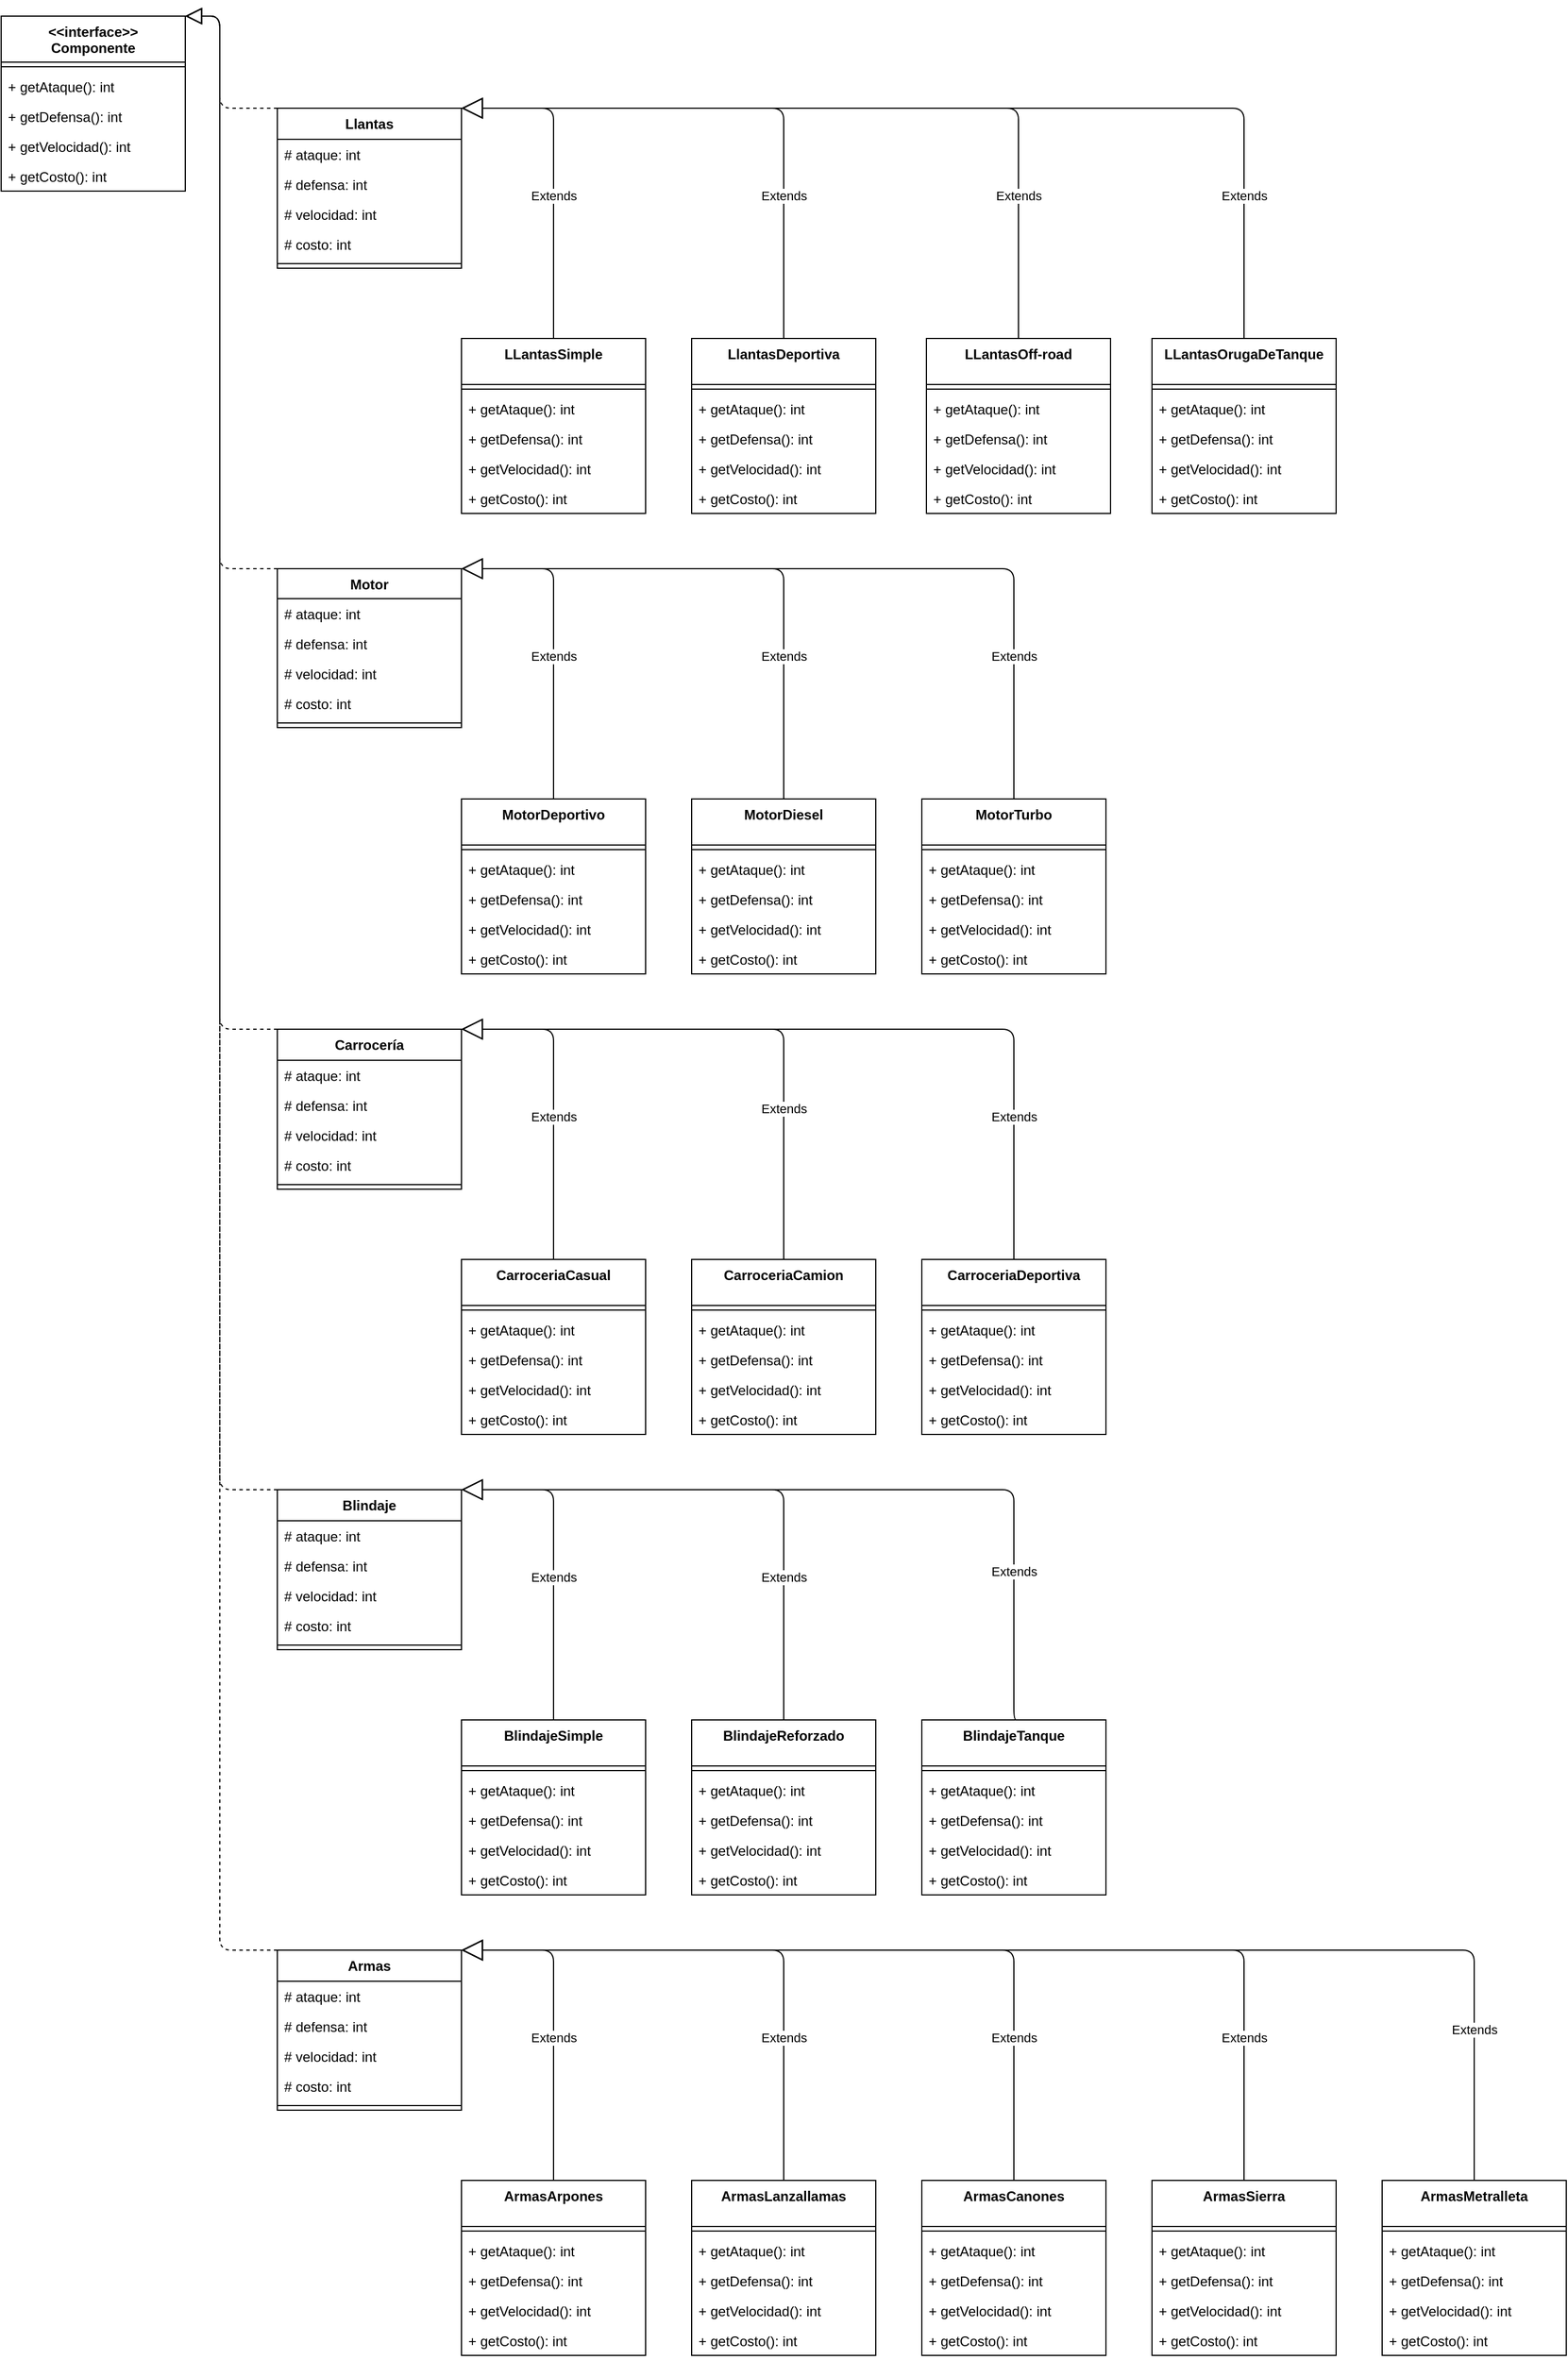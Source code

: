 <mxfile version="13.10.4" type="device" pages="2"><diagram id="xbYpVy04zfx8oQZbJUHU" name="Page-1"><mxGraphModel dx="1863" dy="1661" grid="0" gridSize="10" guides="1" tooltips="1" connect="1" arrows="1" fold="1" page="1" pageScale="1" pageWidth="827" pageHeight="1169" math="0" shadow="0"><root><mxCell id="0"/><mxCell id="1" parent="0"/><mxCell id="xLHPYMrKe80LzgOzbX_y-106" value="&lt;&lt;interface&gt;&gt;&#xA;Componente" style="swimlane;fontStyle=1;align=center;verticalAlign=top;childLayout=stackLayout;horizontal=1;startSize=40;horizontalStack=0;resizeParent=1;resizeParentMax=0;resizeLast=0;collapsible=1;marginBottom=0;" parent="1" vertex="1"><mxGeometry x="-160" y="-40" width="160" height="152" as="geometry"/></mxCell><mxCell id="xLHPYMrKe80LzgOzbX_y-108" value="" style="line;strokeWidth=1;fillColor=none;align=left;verticalAlign=middle;spacingTop=-1;spacingLeft=3;spacingRight=3;rotatable=0;labelPosition=right;points=[];portConstraint=eastwest;" parent="xLHPYMrKe80LzgOzbX_y-106" vertex="1"><mxGeometry y="40" width="160" height="8" as="geometry"/></mxCell><mxCell id="xLHPYMrKe80LzgOzbX_y-109" value="+ getAtaque(): int" style="text;strokeColor=none;fillColor=none;align=left;verticalAlign=top;spacingLeft=4;spacingRight=4;overflow=hidden;rotatable=0;points=[[0,0.5],[1,0.5]];portConstraint=eastwest;" parent="xLHPYMrKe80LzgOzbX_y-106" vertex="1"><mxGeometry y="48" width="160" height="26" as="geometry"/></mxCell><mxCell id="xLHPYMrKe80LzgOzbX_y-111" value="+ getDefensa(): int" style="text;strokeColor=none;fillColor=none;align=left;verticalAlign=top;spacingLeft=4;spacingRight=4;overflow=hidden;rotatable=0;points=[[0,0.5],[1,0.5]];portConstraint=eastwest;" parent="xLHPYMrKe80LzgOzbX_y-106" vertex="1"><mxGeometry y="74" width="160" height="26" as="geometry"/></mxCell><mxCell id="xLHPYMrKe80LzgOzbX_y-110" value="+ getVelocidad(): int" style="text;strokeColor=none;fillColor=none;align=left;verticalAlign=top;spacingLeft=4;spacingRight=4;overflow=hidden;rotatable=0;points=[[0,0.5],[1,0.5]];portConstraint=eastwest;" parent="xLHPYMrKe80LzgOzbX_y-106" vertex="1"><mxGeometry y="100" width="160" height="26" as="geometry"/></mxCell><mxCell id="xLHPYMrKe80LzgOzbX_y-112" value="+ getCosto(): int" style="text;strokeColor=none;fillColor=none;align=left;verticalAlign=top;spacingLeft=4;spacingRight=4;overflow=hidden;rotatable=0;points=[[0,0.5],[1,0.5]];portConstraint=eastwest;" parent="xLHPYMrKe80LzgOzbX_y-106" vertex="1"><mxGeometry y="126" width="160" height="26" as="geometry"/></mxCell><mxCell id="xLHPYMrKe80LzgOzbX_y-173" value="MotorDeportivo" style="swimlane;fontStyle=1;align=center;verticalAlign=top;childLayout=stackLayout;horizontal=1;startSize=40;horizontalStack=0;resizeParent=1;resizeParentMax=0;resizeLast=0;collapsible=1;marginBottom=0;" parent="1" vertex="1"><mxGeometry x="240" y="640" width="160" height="152" as="geometry"/></mxCell><mxCell id="xLHPYMrKe80LzgOzbX_y-178" value="" style="line;strokeWidth=1;fillColor=none;align=left;verticalAlign=middle;spacingTop=-1;spacingLeft=3;spacingRight=3;rotatable=0;labelPosition=right;points=[];portConstraint=eastwest;" parent="xLHPYMrKe80LzgOzbX_y-173" vertex="1"><mxGeometry y="40" width="160" height="8" as="geometry"/></mxCell><mxCell id="xLHPYMrKe80LzgOzbX_y-179" value="+ getAtaque(): int" style="text;strokeColor=none;fillColor=none;align=left;verticalAlign=top;spacingLeft=4;spacingRight=4;overflow=hidden;rotatable=0;points=[[0,0.5],[1,0.5]];portConstraint=eastwest;" parent="xLHPYMrKe80LzgOzbX_y-173" vertex="1"><mxGeometry y="48" width="160" height="26" as="geometry"/></mxCell><mxCell id="xLHPYMrKe80LzgOzbX_y-180" value="+ getDefensa(): int" style="text;strokeColor=none;fillColor=none;align=left;verticalAlign=top;spacingLeft=4;spacingRight=4;overflow=hidden;rotatable=0;points=[[0,0.5],[1,0.5]];portConstraint=eastwest;" parent="xLHPYMrKe80LzgOzbX_y-173" vertex="1"><mxGeometry y="74" width="160" height="26" as="geometry"/></mxCell><mxCell id="xLHPYMrKe80LzgOzbX_y-181" value="+ getVelocidad(): int" style="text;strokeColor=none;fillColor=none;align=left;verticalAlign=top;spacingLeft=4;spacingRight=4;overflow=hidden;rotatable=0;points=[[0,0.5],[1,0.5]];portConstraint=eastwest;" parent="xLHPYMrKe80LzgOzbX_y-173" vertex="1"><mxGeometry y="100" width="160" height="26" as="geometry"/></mxCell><mxCell id="xLHPYMrKe80LzgOzbX_y-182" value="+ getCosto(): int" style="text;strokeColor=none;fillColor=none;align=left;verticalAlign=top;spacingLeft=4;spacingRight=4;overflow=hidden;rotatable=0;points=[[0,0.5],[1,0.5]];portConstraint=eastwest;" parent="xLHPYMrKe80LzgOzbX_y-173" vertex="1"><mxGeometry y="126" width="160" height="26" as="geometry"/></mxCell><mxCell id="xLHPYMrKe80LzgOzbX_y-183" value="MotorDiesel" style="swimlane;fontStyle=1;align=center;verticalAlign=top;childLayout=stackLayout;horizontal=1;startSize=40;horizontalStack=0;resizeParent=1;resizeParentMax=0;resizeLast=0;collapsible=1;marginBottom=0;" parent="1" vertex="1"><mxGeometry x="440" y="640" width="160" height="152" as="geometry"/></mxCell><mxCell id="xLHPYMrKe80LzgOzbX_y-188" value="" style="line;strokeWidth=1;fillColor=none;align=left;verticalAlign=middle;spacingTop=-1;spacingLeft=3;spacingRight=3;rotatable=0;labelPosition=right;points=[];portConstraint=eastwest;" parent="xLHPYMrKe80LzgOzbX_y-183" vertex="1"><mxGeometry y="40" width="160" height="8" as="geometry"/></mxCell><mxCell id="xLHPYMrKe80LzgOzbX_y-189" value="+ getAtaque(): int" style="text;strokeColor=none;fillColor=none;align=left;verticalAlign=top;spacingLeft=4;spacingRight=4;overflow=hidden;rotatable=0;points=[[0,0.5],[1,0.5]];portConstraint=eastwest;" parent="xLHPYMrKe80LzgOzbX_y-183" vertex="1"><mxGeometry y="48" width="160" height="26" as="geometry"/></mxCell><mxCell id="xLHPYMrKe80LzgOzbX_y-190" value="+ getDefensa(): int" style="text;strokeColor=none;fillColor=none;align=left;verticalAlign=top;spacingLeft=4;spacingRight=4;overflow=hidden;rotatable=0;points=[[0,0.5],[1,0.5]];portConstraint=eastwest;" parent="xLHPYMrKe80LzgOzbX_y-183" vertex="1"><mxGeometry y="74" width="160" height="26" as="geometry"/></mxCell><mxCell id="xLHPYMrKe80LzgOzbX_y-191" value="+ getVelocidad(): int" style="text;strokeColor=none;fillColor=none;align=left;verticalAlign=top;spacingLeft=4;spacingRight=4;overflow=hidden;rotatable=0;points=[[0,0.5],[1,0.5]];portConstraint=eastwest;" parent="xLHPYMrKe80LzgOzbX_y-183" vertex="1"><mxGeometry y="100" width="160" height="26" as="geometry"/></mxCell><mxCell id="xLHPYMrKe80LzgOzbX_y-192" value="+ getCosto(): int" style="text;strokeColor=none;fillColor=none;align=left;verticalAlign=top;spacingLeft=4;spacingRight=4;overflow=hidden;rotatable=0;points=[[0,0.5],[1,0.5]];portConstraint=eastwest;" parent="xLHPYMrKe80LzgOzbX_y-183" vertex="1"><mxGeometry y="126" width="160" height="26" as="geometry"/></mxCell><mxCell id="xLHPYMrKe80LzgOzbX_y-193" value="MotorTurbo" style="swimlane;fontStyle=1;align=center;verticalAlign=top;childLayout=stackLayout;horizontal=1;startSize=40;horizontalStack=0;resizeParent=1;resizeParentMax=0;resizeLast=0;collapsible=1;marginBottom=0;" parent="1" vertex="1"><mxGeometry x="640" y="640" width="160" height="152" as="geometry"/></mxCell><mxCell id="xLHPYMrKe80LzgOzbX_y-198" value="" style="line;strokeWidth=1;fillColor=none;align=left;verticalAlign=middle;spacingTop=-1;spacingLeft=3;spacingRight=3;rotatable=0;labelPosition=right;points=[];portConstraint=eastwest;" parent="xLHPYMrKe80LzgOzbX_y-193" vertex="1"><mxGeometry y="40" width="160" height="8" as="geometry"/></mxCell><mxCell id="xLHPYMrKe80LzgOzbX_y-199" value="+ getAtaque(): int" style="text;strokeColor=none;fillColor=none;align=left;verticalAlign=top;spacingLeft=4;spacingRight=4;overflow=hidden;rotatable=0;points=[[0,0.5],[1,0.5]];portConstraint=eastwest;" parent="xLHPYMrKe80LzgOzbX_y-193" vertex="1"><mxGeometry y="48" width="160" height="26" as="geometry"/></mxCell><mxCell id="xLHPYMrKe80LzgOzbX_y-200" value="+ getDefensa(): int" style="text;strokeColor=none;fillColor=none;align=left;verticalAlign=top;spacingLeft=4;spacingRight=4;overflow=hidden;rotatable=0;points=[[0,0.5],[1,0.5]];portConstraint=eastwest;" parent="xLHPYMrKe80LzgOzbX_y-193" vertex="1"><mxGeometry y="74" width="160" height="26" as="geometry"/></mxCell><mxCell id="xLHPYMrKe80LzgOzbX_y-201" value="+ getVelocidad(): int" style="text;strokeColor=none;fillColor=none;align=left;verticalAlign=top;spacingLeft=4;spacingRight=4;overflow=hidden;rotatable=0;points=[[0,0.5],[1,0.5]];portConstraint=eastwest;" parent="xLHPYMrKe80LzgOzbX_y-193" vertex="1"><mxGeometry y="100" width="160" height="26" as="geometry"/></mxCell><mxCell id="xLHPYMrKe80LzgOzbX_y-202" value="+ getCosto(): int" style="text;strokeColor=none;fillColor=none;align=left;verticalAlign=top;spacingLeft=4;spacingRight=4;overflow=hidden;rotatable=0;points=[[0,0.5],[1,0.5]];portConstraint=eastwest;" parent="xLHPYMrKe80LzgOzbX_y-193" vertex="1"><mxGeometry y="126" width="160" height="26" as="geometry"/></mxCell><mxCell id="xLHPYMrKe80LzgOzbX_y-203" value="CarroceriaCasual" style="swimlane;fontStyle=1;align=center;verticalAlign=top;childLayout=stackLayout;horizontal=1;startSize=40;horizontalStack=0;resizeParent=1;resizeParentMax=0;resizeLast=0;collapsible=1;marginBottom=0;" parent="1" vertex="1"><mxGeometry x="240" y="1040" width="160" height="152" as="geometry"/></mxCell><mxCell id="xLHPYMrKe80LzgOzbX_y-208" value="" style="line;strokeWidth=1;fillColor=none;align=left;verticalAlign=middle;spacingTop=-1;spacingLeft=3;spacingRight=3;rotatable=0;labelPosition=right;points=[];portConstraint=eastwest;" parent="xLHPYMrKe80LzgOzbX_y-203" vertex="1"><mxGeometry y="40" width="160" height="8" as="geometry"/></mxCell><mxCell id="xLHPYMrKe80LzgOzbX_y-209" value="+ getAtaque(): int" style="text;strokeColor=none;fillColor=none;align=left;verticalAlign=top;spacingLeft=4;spacingRight=4;overflow=hidden;rotatable=0;points=[[0,0.5],[1,0.5]];portConstraint=eastwest;" parent="xLHPYMrKe80LzgOzbX_y-203" vertex="1"><mxGeometry y="48" width="160" height="26" as="geometry"/></mxCell><mxCell id="xLHPYMrKe80LzgOzbX_y-210" value="+ getDefensa(): int" style="text;strokeColor=none;fillColor=none;align=left;verticalAlign=top;spacingLeft=4;spacingRight=4;overflow=hidden;rotatable=0;points=[[0,0.5],[1,0.5]];portConstraint=eastwest;" parent="xLHPYMrKe80LzgOzbX_y-203" vertex="1"><mxGeometry y="74" width="160" height="26" as="geometry"/></mxCell><mxCell id="xLHPYMrKe80LzgOzbX_y-211" value="+ getVelocidad(): int" style="text;strokeColor=none;fillColor=none;align=left;verticalAlign=top;spacingLeft=4;spacingRight=4;overflow=hidden;rotatable=0;points=[[0,0.5],[1,0.5]];portConstraint=eastwest;" parent="xLHPYMrKe80LzgOzbX_y-203" vertex="1"><mxGeometry y="100" width="160" height="26" as="geometry"/></mxCell><mxCell id="xLHPYMrKe80LzgOzbX_y-212" value="+ getCosto(): int" style="text;strokeColor=none;fillColor=none;align=left;verticalAlign=top;spacingLeft=4;spacingRight=4;overflow=hidden;rotatable=0;points=[[0,0.5],[1,0.5]];portConstraint=eastwest;" parent="xLHPYMrKe80LzgOzbX_y-203" vertex="1"><mxGeometry y="126" width="160" height="26" as="geometry"/></mxCell><mxCell id="xLHPYMrKe80LzgOzbX_y-213" value="CarroceriaCamion" style="swimlane;fontStyle=1;align=center;verticalAlign=top;childLayout=stackLayout;horizontal=1;startSize=40;horizontalStack=0;resizeParent=1;resizeParentMax=0;resizeLast=0;collapsible=1;marginBottom=0;" parent="1" vertex="1"><mxGeometry x="440" y="1040" width="160" height="152" as="geometry"/></mxCell><mxCell id="xLHPYMrKe80LzgOzbX_y-218" value="" style="line;strokeWidth=1;fillColor=none;align=left;verticalAlign=middle;spacingTop=-1;spacingLeft=3;spacingRight=3;rotatable=0;labelPosition=right;points=[];portConstraint=eastwest;" parent="xLHPYMrKe80LzgOzbX_y-213" vertex="1"><mxGeometry y="40" width="160" height="8" as="geometry"/></mxCell><mxCell id="xLHPYMrKe80LzgOzbX_y-219" value="+ getAtaque(): int" style="text;strokeColor=none;fillColor=none;align=left;verticalAlign=top;spacingLeft=4;spacingRight=4;overflow=hidden;rotatable=0;points=[[0,0.5],[1,0.5]];portConstraint=eastwest;" parent="xLHPYMrKe80LzgOzbX_y-213" vertex="1"><mxGeometry y="48" width="160" height="26" as="geometry"/></mxCell><mxCell id="xLHPYMrKe80LzgOzbX_y-220" value="+ getDefensa(): int" style="text;strokeColor=none;fillColor=none;align=left;verticalAlign=top;spacingLeft=4;spacingRight=4;overflow=hidden;rotatable=0;points=[[0,0.5],[1,0.5]];portConstraint=eastwest;" parent="xLHPYMrKe80LzgOzbX_y-213" vertex="1"><mxGeometry y="74" width="160" height="26" as="geometry"/></mxCell><mxCell id="xLHPYMrKe80LzgOzbX_y-221" value="+ getVelocidad(): int" style="text;strokeColor=none;fillColor=none;align=left;verticalAlign=top;spacingLeft=4;spacingRight=4;overflow=hidden;rotatable=0;points=[[0,0.5],[1,0.5]];portConstraint=eastwest;" parent="xLHPYMrKe80LzgOzbX_y-213" vertex="1"><mxGeometry y="100" width="160" height="26" as="geometry"/></mxCell><mxCell id="xLHPYMrKe80LzgOzbX_y-222" value="+ getCosto(): int" style="text;strokeColor=none;fillColor=none;align=left;verticalAlign=top;spacingLeft=4;spacingRight=4;overflow=hidden;rotatable=0;points=[[0,0.5],[1,0.5]];portConstraint=eastwest;" parent="xLHPYMrKe80LzgOzbX_y-213" vertex="1"><mxGeometry y="126" width="160" height="26" as="geometry"/></mxCell><mxCell id="xLHPYMrKe80LzgOzbX_y-223" value="CarroceriaDeportiva" style="swimlane;fontStyle=1;align=center;verticalAlign=top;childLayout=stackLayout;horizontal=1;startSize=40;horizontalStack=0;resizeParent=1;resizeParentMax=0;resizeLast=0;collapsible=1;marginBottom=0;" parent="1" vertex="1"><mxGeometry x="640" y="1040" width="160" height="152" as="geometry"/></mxCell><mxCell id="xLHPYMrKe80LzgOzbX_y-228" value="" style="line;strokeWidth=1;fillColor=none;align=left;verticalAlign=middle;spacingTop=-1;spacingLeft=3;spacingRight=3;rotatable=0;labelPosition=right;points=[];portConstraint=eastwest;" parent="xLHPYMrKe80LzgOzbX_y-223" vertex="1"><mxGeometry y="40" width="160" height="8" as="geometry"/></mxCell><mxCell id="xLHPYMrKe80LzgOzbX_y-229" value="+ getAtaque(): int" style="text;strokeColor=none;fillColor=none;align=left;verticalAlign=top;spacingLeft=4;spacingRight=4;overflow=hidden;rotatable=0;points=[[0,0.5],[1,0.5]];portConstraint=eastwest;" parent="xLHPYMrKe80LzgOzbX_y-223" vertex="1"><mxGeometry y="48" width="160" height="26" as="geometry"/></mxCell><mxCell id="xLHPYMrKe80LzgOzbX_y-230" value="+ getDefensa(): int" style="text;strokeColor=none;fillColor=none;align=left;verticalAlign=top;spacingLeft=4;spacingRight=4;overflow=hidden;rotatable=0;points=[[0,0.5],[1,0.5]];portConstraint=eastwest;" parent="xLHPYMrKe80LzgOzbX_y-223" vertex="1"><mxGeometry y="74" width="160" height="26" as="geometry"/></mxCell><mxCell id="xLHPYMrKe80LzgOzbX_y-231" value="+ getVelocidad(): int" style="text;strokeColor=none;fillColor=none;align=left;verticalAlign=top;spacingLeft=4;spacingRight=4;overflow=hidden;rotatable=0;points=[[0,0.5],[1,0.5]];portConstraint=eastwest;" parent="xLHPYMrKe80LzgOzbX_y-223" vertex="1"><mxGeometry y="100" width="160" height="26" as="geometry"/></mxCell><mxCell id="xLHPYMrKe80LzgOzbX_y-232" value="+ getCosto(): int" style="text;strokeColor=none;fillColor=none;align=left;verticalAlign=top;spacingLeft=4;spacingRight=4;overflow=hidden;rotatable=0;points=[[0,0.5],[1,0.5]];portConstraint=eastwest;" parent="xLHPYMrKe80LzgOzbX_y-223" vertex="1"><mxGeometry y="126" width="160" height="26" as="geometry"/></mxCell><mxCell id="xLHPYMrKe80LzgOzbX_y-233" value="BlindajeSimple" style="swimlane;fontStyle=1;align=center;verticalAlign=top;childLayout=stackLayout;horizontal=1;startSize=40;horizontalStack=0;resizeParent=1;resizeParentMax=0;resizeLast=0;collapsible=1;marginBottom=0;" parent="1" vertex="1"><mxGeometry x="240" y="1440" width="160" height="152" as="geometry"/></mxCell><mxCell id="xLHPYMrKe80LzgOzbX_y-238" value="" style="line;strokeWidth=1;fillColor=none;align=left;verticalAlign=middle;spacingTop=-1;spacingLeft=3;spacingRight=3;rotatable=0;labelPosition=right;points=[];portConstraint=eastwest;" parent="xLHPYMrKe80LzgOzbX_y-233" vertex="1"><mxGeometry y="40" width="160" height="8" as="geometry"/></mxCell><mxCell id="xLHPYMrKe80LzgOzbX_y-239" value="+ getAtaque(): int" style="text;strokeColor=none;fillColor=none;align=left;verticalAlign=top;spacingLeft=4;spacingRight=4;overflow=hidden;rotatable=0;points=[[0,0.5],[1,0.5]];portConstraint=eastwest;" parent="xLHPYMrKe80LzgOzbX_y-233" vertex="1"><mxGeometry y="48" width="160" height="26" as="geometry"/></mxCell><mxCell id="xLHPYMrKe80LzgOzbX_y-240" value="+ getDefensa(): int" style="text;strokeColor=none;fillColor=none;align=left;verticalAlign=top;spacingLeft=4;spacingRight=4;overflow=hidden;rotatable=0;points=[[0,0.5],[1,0.5]];portConstraint=eastwest;" parent="xLHPYMrKe80LzgOzbX_y-233" vertex="1"><mxGeometry y="74" width="160" height="26" as="geometry"/></mxCell><mxCell id="xLHPYMrKe80LzgOzbX_y-241" value="+ getVelocidad(): int" style="text;strokeColor=none;fillColor=none;align=left;verticalAlign=top;spacingLeft=4;spacingRight=4;overflow=hidden;rotatable=0;points=[[0,0.5],[1,0.5]];portConstraint=eastwest;" parent="xLHPYMrKe80LzgOzbX_y-233" vertex="1"><mxGeometry y="100" width="160" height="26" as="geometry"/></mxCell><mxCell id="xLHPYMrKe80LzgOzbX_y-242" value="+ getCosto(): int" style="text;strokeColor=none;fillColor=none;align=left;verticalAlign=top;spacingLeft=4;spacingRight=4;overflow=hidden;rotatable=0;points=[[0,0.5],[1,0.5]];portConstraint=eastwest;" parent="xLHPYMrKe80LzgOzbX_y-233" vertex="1"><mxGeometry y="126" width="160" height="26" as="geometry"/></mxCell><mxCell id="xLHPYMrKe80LzgOzbX_y-14" value="Llantas" style="swimlane;fontStyle=1;align=center;verticalAlign=top;childLayout=stackLayout;horizontal=1;startSize=27;horizontalStack=0;resizeParent=1;resizeParentMax=0;resizeLast=0;collapsible=1;marginBottom=0;" parent="1" vertex="1"><mxGeometry x="80" y="40" width="160" height="139" as="geometry"/></mxCell><mxCell id="26" value="# ataque: int" style="text;strokeColor=none;fillColor=none;align=left;verticalAlign=top;spacingLeft=4;spacingRight=4;overflow=hidden;rotatable=0;points=[[0,0.5],[1,0.5]];portConstraint=eastwest;" parent="xLHPYMrKe80LzgOzbX_y-14" vertex="1"><mxGeometry y="27" width="160" height="26" as="geometry"/></mxCell><mxCell id="27" value="# defensa: int" style="text;strokeColor=none;fillColor=none;align=left;verticalAlign=top;spacingLeft=4;spacingRight=4;overflow=hidden;rotatable=0;points=[[0,0.5],[1,0.5]];portConstraint=eastwest;" parent="xLHPYMrKe80LzgOzbX_y-14" vertex="1"><mxGeometry y="53" width="160" height="26" as="geometry"/></mxCell><mxCell id="28" value="# velocidad: int" style="text;strokeColor=none;fillColor=none;align=left;verticalAlign=top;spacingLeft=4;spacingRight=4;overflow=hidden;rotatable=0;points=[[0,0.5],[1,0.5]];portConstraint=eastwest;" parent="xLHPYMrKe80LzgOzbX_y-14" vertex="1"><mxGeometry y="79" width="160" height="26" as="geometry"/></mxCell><mxCell id="29" value="# costo: int" style="text;strokeColor=none;fillColor=none;align=left;verticalAlign=top;spacingLeft=4;spacingRight=4;overflow=hidden;rotatable=0;points=[[0,0.5],[1,0.5]];portConstraint=eastwest;" parent="xLHPYMrKe80LzgOzbX_y-14" vertex="1"><mxGeometry y="105" width="160" height="26" as="geometry"/></mxCell><mxCell id="xLHPYMrKe80LzgOzbX_y-16" value="" style="line;strokeWidth=1;fillColor=none;align=left;verticalAlign=middle;spacingTop=-1;spacingLeft=3;spacingRight=3;rotatable=0;labelPosition=right;points=[];portConstraint=eastwest;" parent="xLHPYMrKe80LzgOzbX_y-14" vertex="1"><mxGeometry y="131" width="160" height="8" as="geometry"/></mxCell><mxCell id="10" value="LLantasSimple" style="swimlane;fontStyle=1;align=center;verticalAlign=top;childLayout=stackLayout;horizontal=1;startSize=40;horizontalStack=0;resizeParent=1;resizeParentMax=0;resizeLast=0;collapsible=1;marginBottom=0;" parent="1" vertex="1"><mxGeometry x="240" y="240" width="160" height="152" as="geometry"/></mxCell><mxCell id="11" value="" style="line;strokeWidth=1;fillColor=none;align=left;verticalAlign=middle;spacingTop=-1;spacingLeft=3;spacingRight=3;rotatable=0;labelPosition=right;points=[];portConstraint=eastwest;" parent="10" vertex="1"><mxGeometry y="40" width="160" height="8" as="geometry"/></mxCell><mxCell id="12" value="+ getAtaque(): int" style="text;strokeColor=none;fillColor=none;align=left;verticalAlign=top;spacingLeft=4;spacingRight=4;overflow=hidden;rotatable=0;points=[[0,0.5],[1,0.5]];portConstraint=eastwest;" parent="10" vertex="1"><mxGeometry y="48" width="160" height="26" as="geometry"/></mxCell><mxCell id="13" value="+ getDefensa(): int" style="text;strokeColor=none;fillColor=none;align=left;verticalAlign=top;spacingLeft=4;spacingRight=4;overflow=hidden;rotatable=0;points=[[0,0.5],[1,0.5]];portConstraint=eastwest;" parent="10" vertex="1"><mxGeometry y="74" width="160" height="26" as="geometry"/></mxCell><mxCell id="14" value="+ getVelocidad(): int" style="text;strokeColor=none;fillColor=none;align=left;verticalAlign=top;spacingLeft=4;spacingRight=4;overflow=hidden;rotatable=0;points=[[0,0.5],[1,0.5]];portConstraint=eastwest;" parent="10" vertex="1"><mxGeometry y="100" width="160" height="26" as="geometry"/></mxCell><mxCell id="15" value="+ getCosto(): int" style="text;strokeColor=none;fillColor=none;align=left;verticalAlign=top;spacingLeft=4;spacingRight=4;overflow=hidden;rotatable=0;points=[[0,0.5],[1,0.5]];portConstraint=eastwest;" parent="10" vertex="1"><mxGeometry y="126" width="160" height="26" as="geometry"/></mxCell><mxCell id="xLHPYMrKe80LzgOzbX_y-143" value="LlantasDeportiva" style="swimlane;fontStyle=1;align=center;verticalAlign=top;childLayout=stackLayout;horizontal=1;startSize=40;horizontalStack=0;resizeParent=1;resizeParentMax=0;resizeLast=0;collapsible=1;marginBottom=0;" parent="1" vertex="1"><mxGeometry x="440" y="240" width="160" height="152" as="geometry"/></mxCell><mxCell id="xLHPYMrKe80LzgOzbX_y-148" value="" style="line;strokeWidth=1;fillColor=none;align=left;verticalAlign=middle;spacingTop=-1;spacingLeft=3;spacingRight=3;rotatable=0;labelPosition=right;points=[];portConstraint=eastwest;" parent="xLHPYMrKe80LzgOzbX_y-143" vertex="1"><mxGeometry y="40" width="160" height="8" as="geometry"/></mxCell><mxCell id="xLHPYMrKe80LzgOzbX_y-149" value="+ getAtaque(): int" style="text;strokeColor=none;fillColor=none;align=left;verticalAlign=top;spacingLeft=4;spacingRight=4;overflow=hidden;rotatable=0;points=[[0,0.5],[1,0.5]];portConstraint=eastwest;" parent="xLHPYMrKe80LzgOzbX_y-143" vertex="1"><mxGeometry y="48" width="160" height="26" as="geometry"/></mxCell><mxCell id="xLHPYMrKe80LzgOzbX_y-150" value="+ getDefensa(): int" style="text;strokeColor=none;fillColor=none;align=left;verticalAlign=top;spacingLeft=4;spacingRight=4;overflow=hidden;rotatable=0;points=[[0,0.5],[1,0.5]];portConstraint=eastwest;" parent="xLHPYMrKe80LzgOzbX_y-143" vertex="1"><mxGeometry y="74" width="160" height="26" as="geometry"/></mxCell><mxCell id="xLHPYMrKe80LzgOzbX_y-151" value="+ getVelocidad(): int" style="text;strokeColor=none;fillColor=none;align=left;verticalAlign=top;spacingLeft=4;spacingRight=4;overflow=hidden;rotatable=0;points=[[0,0.5],[1,0.5]];portConstraint=eastwest;" parent="xLHPYMrKe80LzgOzbX_y-143" vertex="1"><mxGeometry y="100" width="160" height="26" as="geometry"/></mxCell><mxCell id="xLHPYMrKe80LzgOzbX_y-152" value="+ getCosto(): int" style="text;strokeColor=none;fillColor=none;align=left;verticalAlign=top;spacingLeft=4;spacingRight=4;overflow=hidden;rotatable=0;points=[[0,0.5],[1,0.5]];portConstraint=eastwest;" parent="xLHPYMrKe80LzgOzbX_y-143" vertex="1"><mxGeometry y="126" width="160" height="26" as="geometry"/></mxCell><mxCell id="xLHPYMrKe80LzgOzbX_y-153" value="LLantasOff-road" style="swimlane;fontStyle=1;align=center;verticalAlign=top;childLayout=stackLayout;horizontal=1;startSize=40;horizontalStack=0;resizeParent=1;resizeParentMax=0;resizeLast=0;collapsible=1;marginBottom=0;" parent="1" vertex="1"><mxGeometry x="644" y="240" width="160" height="152" as="geometry"/></mxCell><mxCell id="xLHPYMrKe80LzgOzbX_y-158" value="" style="line;strokeWidth=1;fillColor=none;align=left;verticalAlign=middle;spacingTop=-1;spacingLeft=3;spacingRight=3;rotatable=0;labelPosition=right;points=[];portConstraint=eastwest;" parent="xLHPYMrKe80LzgOzbX_y-153" vertex="1"><mxGeometry y="40" width="160" height="8" as="geometry"/></mxCell><mxCell id="xLHPYMrKe80LzgOzbX_y-159" value="+ getAtaque(): int" style="text;strokeColor=none;fillColor=none;align=left;verticalAlign=top;spacingLeft=4;spacingRight=4;overflow=hidden;rotatable=0;points=[[0,0.5],[1,0.5]];portConstraint=eastwest;" parent="xLHPYMrKe80LzgOzbX_y-153" vertex="1"><mxGeometry y="48" width="160" height="26" as="geometry"/></mxCell><mxCell id="xLHPYMrKe80LzgOzbX_y-160" value="+ getDefensa(): int" style="text;strokeColor=none;fillColor=none;align=left;verticalAlign=top;spacingLeft=4;spacingRight=4;overflow=hidden;rotatable=0;points=[[0,0.5],[1,0.5]];portConstraint=eastwest;" parent="xLHPYMrKe80LzgOzbX_y-153" vertex="1"><mxGeometry y="74" width="160" height="26" as="geometry"/></mxCell><mxCell id="xLHPYMrKe80LzgOzbX_y-161" value="+ getVelocidad(): int" style="text;strokeColor=none;fillColor=none;align=left;verticalAlign=top;spacingLeft=4;spacingRight=4;overflow=hidden;rotatable=0;points=[[0,0.5],[1,0.5]];portConstraint=eastwest;" parent="xLHPYMrKe80LzgOzbX_y-153" vertex="1"><mxGeometry y="100" width="160" height="26" as="geometry"/></mxCell><mxCell id="xLHPYMrKe80LzgOzbX_y-162" value="+ getCosto(): int" style="text;strokeColor=none;fillColor=none;align=left;verticalAlign=top;spacingLeft=4;spacingRight=4;overflow=hidden;rotatable=0;points=[[0,0.5],[1,0.5]];portConstraint=eastwest;" parent="xLHPYMrKe80LzgOzbX_y-153" vertex="1"><mxGeometry y="126" width="160" height="26" as="geometry"/></mxCell><mxCell id="xLHPYMrKe80LzgOzbX_y-163" value="LLantasOrugaDeTanque" style="swimlane;fontStyle=1;align=center;verticalAlign=top;childLayout=stackLayout;horizontal=1;startSize=40;horizontalStack=0;resizeParent=1;resizeParentMax=0;resizeLast=0;collapsible=1;marginBottom=0;" parent="1" vertex="1"><mxGeometry x="840" y="240" width="160" height="152" as="geometry"/></mxCell><mxCell id="xLHPYMrKe80LzgOzbX_y-168" value="" style="line;strokeWidth=1;fillColor=none;align=left;verticalAlign=middle;spacingTop=-1;spacingLeft=3;spacingRight=3;rotatable=0;labelPosition=right;points=[];portConstraint=eastwest;" parent="xLHPYMrKe80LzgOzbX_y-163" vertex="1"><mxGeometry y="40" width="160" height="8" as="geometry"/></mxCell><mxCell id="xLHPYMrKe80LzgOzbX_y-169" value="+ getAtaque(): int" style="text;strokeColor=none;fillColor=none;align=left;verticalAlign=top;spacingLeft=4;spacingRight=4;overflow=hidden;rotatable=0;points=[[0,0.5],[1,0.5]];portConstraint=eastwest;" parent="xLHPYMrKe80LzgOzbX_y-163" vertex="1"><mxGeometry y="48" width="160" height="26" as="geometry"/></mxCell><mxCell id="xLHPYMrKe80LzgOzbX_y-170" value="+ getDefensa(): int" style="text;strokeColor=none;fillColor=none;align=left;verticalAlign=top;spacingLeft=4;spacingRight=4;overflow=hidden;rotatable=0;points=[[0,0.5],[1,0.5]];portConstraint=eastwest;" parent="xLHPYMrKe80LzgOzbX_y-163" vertex="1"><mxGeometry y="74" width="160" height="26" as="geometry"/></mxCell><mxCell id="xLHPYMrKe80LzgOzbX_y-171" value="+ getVelocidad(): int" style="text;strokeColor=none;fillColor=none;align=left;verticalAlign=top;spacingLeft=4;spacingRight=4;overflow=hidden;rotatable=0;points=[[0,0.5],[1,0.5]];portConstraint=eastwest;" parent="xLHPYMrKe80LzgOzbX_y-163" vertex="1"><mxGeometry y="100" width="160" height="26" as="geometry"/></mxCell><mxCell id="xLHPYMrKe80LzgOzbX_y-172" value="+ getCosto(): int" style="text;strokeColor=none;fillColor=none;align=left;verticalAlign=top;spacingLeft=4;spacingRight=4;overflow=hidden;rotatable=0;points=[[0,0.5],[1,0.5]];portConstraint=eastwest;" parent="xLHPYMrKe80LzgOzbX_y-163" vertex="1"><mxGeometry y="126" width="160" height="26" as="geometry"/></mxCell><mxCell id="49" value="Armas" style="swimlane;fontStyle=1;align=center;verticalAlign=top;childLayout=stackLayout;horizontal=1;startSize=27;horizontalStack=0;resizeParent=1;resizeParentMax=0;resizeLast=0;collapsible=1;marginBottom=0;" parent="1" vertex="1"><mxGeometry x="80" y="1640" width="160" height="139" as="geometry"/></mxCell><mxCell id="50" value="# ataque: int" style="text;strokeColor=none;fillColor=none;align=left;verticalAlign=top;spacingLeft=4;spacingRight=4;overflow=hidden;rotatable=0;points=[[0,0.5],[1,0.5]];portConstraint=eastwest;" parent="49" vertex="1"><mxGeometry y="27" width="160" height="26" as="geometry"/></mxCell><mxCell id="51" value="# defensa: int" style="text;strokeColor=none;fillColor=none;align=left;verticalAlign=top;spacingLeft=4;spacingRight=4;overflow=hidden;rotatable=0;points=[[0,0.5],[1,0.5]];portConstraint=eastwest;" parent="49" vertex="1"><mxGeometry y="53" width="160" height="26" as="geometry"/></mxCell><mxCell id="52" value="# velocidad: int" style="text;strokeColor=none;fillColor=none;align=left;verticalAlign=top;spacingLeft=4;spacingRight=4;overflow=hidden;rotatable=0;points=[[0,0.5],[1,0.5]];portConstraint=eastwest;" parent="49" vertex="1"><mxGeometry y="79" width="160" height="26" as="geometry"/></mxCell><mxCell id="53" value="# costo: int" style="text;strokeColor=none;fillColor=none;align=left;verticalAlign=top;spacingLeft=4;spacingRight=4;overflow=hidden;rotatable=0;points=[[0,0.5],[1,0.5]];portConstraint=eastwest;" parent="49" vertex="1"><mxGeometry y="105" width="160" height="26" as="geometry"/></mxCell><mxCell id="54" value="" style="line;strokeWidth=1;fillColor=none;align=left;verticalAlign=middle;spacingTop=-1;spacingLeft=3;spacingRight=3;rotatable=0;labelPosition=right;points=[];portConstraint=eastwest;" parent="49" vertex="1"><mxGeometry y="131" width="160" height="8" as="geometry"/></mxCell><mxCell id="55" value="" style="endArrow=block;dashed=1;endFill=0;endSize=12;html=1;exitX=0;exitY=0;exitDx=0;exitDy=0;entryX=1;entryY=0;entryDx=0;entryDy=0;edgeStyle=elbowEdgeStyle;" parent="1" source="xLHPYMrKe80LzgOzbX_y-14" target="xLHPYMrKe80LzgOzbX_y-106" edge="1"><mxGeometry width="160" relative="1" as="geometry"><mxPoint x="290" y="30" as="sourcePoint"/><mxPoint x="610" y="30" as="targetPoint"/><Array as="points"><mxPoint x="30" y="20"/><mxPoint x="30" y="36"/></Array></mxGeometry></mxCell><mxCell id="56" value="" style="endArrow=block;dashed=1;endFill=0;endSize=12;html=1;exitX=0;exitY=0;exitDx=0;exitDy=0;entryX=1;entryY=0;entryDx=0;entryDy=0;edgeStyle=elbowEdgeStyle;" parent="1" source="30" target="xLHPYMrKe80LzgOzbX_y-106" edge="1"><mxGeometry width="160" relative="1" as="geometry"><mxPoint x="-30" y="344.0" as="sourcePoint"/><mxPoint x="-100" y="210.0" as="targetPoint"/><Array as="points"><mxPoint x="30" y="120"/></Array></mxGeometry></mxCell><mxCell id="57" value="" style="endArrow=block;dashed=1;endFill=0;endSize=12;html=1;exitX=0;exitY=0;exitDx=0;exitDy=0;entryX=1;entryY=0;entryDx=0;entryDy=0;edgeStyle=elbowEdgeStyle;" parent="1" source="36" target="xLHPYMrKe80LzgOzbX_y-106" edge="1"><mxGeometry width="160" relative="1" as="geometry"><mxPoint x="90" y="114.0" as="sourcePoint"/><mxPoint x="20" y="-20.0" as="targetPoint"/><Array as="points"><mxPoint x="30" y="110"/><mxPoint x="26" y="650"/></Array></mxGeometry></mxCell><mxCell id="58" value="" style="endArrow=block;dashed=1;endFill=0;endSize=12;html=1;exitX=0;exitY=0;exitDx=0;exitDy=0;entryX=1;entryY=0;entryDx=0;entryDy=0;edgeStyle=elbowEdgeStyle;" parent="1" source="43" target="xLHPYMrKe80LzgOzbX_y-106" edge="1"><mxGeometry width="160" relative="1" as="geometry"><mxPoint x="100" y="124.0" as="sourcePoint"/><mxPoint x="30" y="-10.0" as="targetPoint"/><Array as="points"><mxPoint x="30" y="100"/></Array></mxGeometry></mxCell><mxCell id="59" value="" style="endArrow=block;dashed=1;endFill=0;endSize=12;html=1;exitX=0;exitY=0;exitDx=0;exitDy=0;entryX=1;entryY=0;entryDx=0;entryDy=0;edgeStyle=elbowEdgeStyle;" parent="1" source="49" target="xLHPYMrKe80LzgOzbX_y-106" edge="1"><mxGeometry width="160" relative="1" as="geometry"><mxPoint x="110" y="134.0" as="sourcePoint"/><mxPoint x="40" y="-2.274e-13" as="targetPoint"/><Array as="points"><mxPoint x="30" y="1690"/></Array></mxGeometry></mxCell><mxCell id="30" value="Motor" style="swimlane;fontStyle=1;align=center;verticalAlign=top;childLayout=stackLayout;horizontal=1;startSize=26;horizontalStack=0;resizeParent=1;resizeParentMax=0;resizeLast=0;collapsible=1;marginBottom=0;" parent="1" vertex="1"><mxGeometry x="80" y="440" width="160" height="138" as="geometry"/></mxCell><mxCell id="31" value="# ataque: int" style="text;strokeColor=none;fillColor=none;align=left;verticalAlign=top;spacingLeft=4;spacingRight=4;overflow=hidden;rotatable=0;points=[[0,0.5],[1,0.5]];portConstraint=eastwest;" parent="30" vertex="1"><mxGeometry y="26" width="160" height="26" as="geometry"/></mxCell><mxCell id="32" value="# defensa: int" style="text;strokeColor=none;fillColor=none;align=left;verticalAlign=top;spacingLeft=4;spacingRight=4;overflow=hidden;rotatable=0;points=[[0,0.5],[1,0.5]];portConstraint=eastwest;" parent="30" vertex="1"><mxGeometry y="52" width="160" height="26" as="geometry"/></mxCell><mxCell id="33" value="# velocidad: int" style="text;strokeColor=none;fillColor=none;align=left;verticalAlign=top;spacingLeft=4;spacingRight=4;overflow=hidden;rotatable=0;points=[[0,0.5],[1,0.5]];portConstraint=eastwest;" parent="30" vertex="1"><mxGeometry y="78" width="160" height="26" as="geometry"/></mxCell><mxCell id="34" value="# costo: int" style="text;strokeColor=none;fillColor=none;align=left;verticalAlign=top;spacingLeft=4;spacingRight=4;overflow=hidden;rotatable=0;points=[[0,0.5],[1,0.5]];portConstraint=eastwest;" parent="30" vertex="1"><mxGeometry y="104" width="160" height="26" as="geometry"/></mxCell><mxCell id="35" value="" style="line;strokeWidth=1;fillColor=none;align=left;verticalAlign=middle;spacingTop=-1;spacingLeft=3;spacingRight=3;rotatable=0;labelPosition=right;points=[];portConstraint=eastwest;" parent="30" vertex="1"><mxGeometry y="130" width="160" height="8" as="geometry"/></mxCell><mxCell id="36" value="Carrocería" style="swimlane;fontStyle=1;align=center;verticalAlign=top;childLayout=stackLayout;horizontal=1;startSize=27;horizontalStack=0;resizeParent=1;resizeParentMax=0;resizeLast=0;collapsible=1;marginBottom=0;" parent="1" vertex="1"><mxGeometry x="80" y="840" width="160" height="139" as="geometry"/></mxCell><mxCell id="37" value="# ataque: int" style="text;strokeColor=none;fillColor=none;align=left;verticalAlign=top;spacingLeft=4;spacingRight=4;overflow=hidden;rotatable=0;points=[[0,0.5],[1,0.5]];portConstraint=eastwest;" parent="36" vertex="1"><mxGeometry y="27" width="160" height="26" as="geometry"/></mxCell><mxCell id="38" value="# defensa: int" style="text;strokeColor=none;fillColor=none;align=left;verticalAlign=top;spacingLeft=4;spacingRight=4;overflow=hidden;rotatable=0;points=[[0,0.5],[1,0.5]];portConstraint=eastwest;" parent="36" vertex="1"><mxGeometry y="53" width="160" height="26" as="geometry"/></mxCell><mxCell id="39" value="# velocidad: int" style="text;strokeColor=none;fillColor=none;align=left;verticalAlign=top;spacingLeft=4;spacingRight=4;overflow=hidden;rotatable=0;points=[[0,0.5],[1,0.5]];portConstraint=eastwest;" parent="36" vertex="1"><mxGeometry y="79" width="160" height="26" as="geometry"/></mxCell><mxCell id="40" value="# costo: int" style="text;strokeColor=none;fillColor=none;align=left;verticalAlign=top;spacingLeft=4;spacingRight=4;overflow=hidden;rotatable=0;points=[[0,0.5],[1,0.5]];portConstraint=eastwest;" parent="36" vertex="1"><mxGeometry y="105" width="160" height="26" as="geometry"/></mxCell><mxCell id="41" value="" style="line;strokeWidth=1;fillColor=none;align=left;verticalAlign=middle;spacingTop=-1;spacingLeft=3;spacingRight=3;rotatable=0;labelPosition=right;points=[];portConstraint=eastwest;" parent="36" vertex="1"><mxGeometry y="131" width="160" height="8" as="geometry"/></mxCell><mxCell id="43" value="Blindaje" style="swimlane;fontStyle=1;align=center;verticalAlign=top;childLayout=stackLayout;horizontal=1;startSize=27;horizontalStack=0;resizeParent=1;resizeParentMax=0;resizeLast=0;collapsible=1;marginBottom=0;" parent="1" vertex="1"><mxGeometry x="80" y="1240" width="160" height="139" as="geometry"/></mxCell><mxCell id="44" value="# ataque: int" style="text;strokeColor=none;fillColor=none;align=left;verticalAlign=top;spacingLeft=4;spacingRight=4;overflow=hidden;rotatable=0;points=[[0,0.5],[1,0.5]];portConstraint=eastwest;" parent="43" vertex="1"><mxGeometry y="27" width="160" height="26" as="geometry"/></mxCell><mxCell id="45" value="# defensa: int" style="text;strokeColor=none;fillColor=none;align=left;verticalAlign=top;spacingLeft=4;spacingRight=4;overflow=hidden;rotatable=0;points=[[0,0.5],[1,0.5]];portConstraint=eastwest;" parent="43" vertex="1"><mxGeometry y="53" width="160" height="26" as="geometry"/></mxCell><mxCell id="46" value="# velocidad: int" style="text;strokeColor=none;fillColor=none;align=left;verticalAlign=top;spacingLeft=4;spacingRight=4;overflow=hidden;rotatable=0;points=[[0,0.5],[1,0.5]];portConstraint=eastwest;" parent="43" vertex="1"><mxGeometry y="79" width="160" height="26" as="geometry"/></mxCell><mxCell id="47" value="# costo: int" style="text;strokeColor=none;fillColor=none;align=left;verticalAlign=top;spacingLeft=4;spacingRight=4;overflow=hidden;rotatable=0;points=[[0,0.5],[1,0.5]];portConstraint=eastwest;" parent="43" vertex="1"><mxGeometry y="105" width="160" height="26" as="geometry"/></mxCell><mxCell id="48" value="" style="line;strokeWidth=1;fillColor=none;align=left;verticalAlign=middle;spacingTop=-1;spacingLeft=3;spacingRight=3;rotatable=0;labelPosition=right;points=[];portConstraint=eastwest;" parent="43" vertex="1"><mxGeometry y="131" width="160" height="8" as="geometry"/></mxCell><mxCell id="60" value="Extends" style="endArrow=block;endSize=16;endFill=0;html=1;entryX=1;entryY=0;entryDx=0;entryDy=0;exitX=0.5;exitY=0;exitDx=0;exitDy=0;edgeStyle=elbowEdgeStyle;" parent="1" source="10" target="xLHPYMrKe80LzgOzbX_y-14" edge="1"><mxGeometry x="-0.114" width="160" relative="1" as="geometry"><mxPoint x="500" y="170" as="sourcePoint"/><mxPoint x="660" y="170" as="targetPoint"/><Array as="points"><mxPoint x="320" y="140"/></Array><mxPoint as="offset"/></mxGeometry></mxCell><mxCell id="61" value="Extends" style="endArrow=block;endSize=16;endFill=0;html=1;entryX=1;entryY=0;entryDx=0;entryDy=0;edgeStyle=elbowEdgeStyle;exitX=0.5;exitY=0;exitDx=0;exitDy=0;" parent="1" source="xLHPYMrKe80LzgOzbX_y-143" target="xLHPYMrKe80LzgOzbX_y-14" edge="1"><mxGeometry x="-0.483" width="160" relative="1" as="geometry"><mxPoint x="520" y="240" as="sourcePoint"/><mxPoint x="250.0" y="50" as="targetPoint"/><Array as="points"><mxPoint x="520" y="120"/><mxPoint x="330" y="150"/></Array><mxPoint as="offset"/></mxGeometry></mxCell><mxCell id="62" value="Extends" style="endArrow=block;endSize=16;endFill=0;html=1;entryX=1;entryY=0;entryDx=0;entryDy=0;exitX=0.5;exitY=0;exitDx=0;exitDy=0;edgeStyle=elbowEdgeStyle;" parent="1" source="xLHPYMrKe80LzgOzbX_y-153" target="xLHPYMrKe80LzgOzbX_y-14" edge="1"><mxGeometry x="-0.637" width="160" relative="1" as="geometry"><mxPoint x="340" y="260" as="sourcePoint"/><mxPoint x="260.0" y="60" as="targetPoint"/><Array as="points"><mxPoint x="724" y="180"/><mxPoint x="340" y="160"/></Array><mxPoint as="offset"/></mxGeometry></mxCell><mxCell id="63" value="Extends" style="endArrow=block;endSize=16;endFill=0;html=1;entryX=1;entryY=0;entryDx=0;entryDy=0;exitX=0.5;exitY=0;exitDx=0;exitDy=0;edgeStyle=elbowEdgeStyle;" parent="1" source="xLHPYMrKe80LzgOzbX_y-163" target="xLHPYMrKe80LzgOzbX_y-14" edge="1"><mxGeometry x="-0.718" width="160" relative="1" as="geometry"><mxPoint x="350" y="270" as="sourcePoint"/><mxPoint x="270.0" y="70" as="targetPoint"/><Array as="points"><mxPoint x="920" y="180"/><mxPoint x="350" y="170"/></Array><mxPoint as="offset"/></mxGeometry></mxCell><mxCell id="64" value="Extends" style="endArrow=block;endSize=16;endFill=0;html=1;entryX=1;entryY=0;entryDx=0;entryDy=0;exitX=0.5;exitY=0;exitDx=0;exitDy=0;edgeStyle=elbowEdgeStyle;" parent="1" source="xLHPYMrKe80LzgOzbX_y-173" target="30" edge="1"><mxGeometry x="-0.114" width="160" relative="1" as="geometry"><mxPoint x="340" y="630" as="sourcePoint"/><mxPoint x="260.0" y="430" as="targetPoint"/><Array as="points"><mxPoint x="320" y="580"/><mxPoint x="340" y="530"/></Array><mxPoint as="offset"/></mxGeometry></mxCell><mxCell id="65" value="Extends" style="endArrow=block;endSize=16;endFill=0;html=1;entryX=1;entryY=0;entryDx=0;entryDy=0;exitX=0.5;exitY=0;exitDx=0;exitDy=0;edgeStyle=elbowEdgeStyle;" parent="1" source="xLHPYMrKe80LzgOzbX_y-183" target="30" edge="1"><mxGeometry x="-0.483" width="160" relative="1" as="geometry"><mxPoint x="530" y="620" as="sourcePoint"/><mxPoint x="450.0" y="420" as="targetPoint"/><Array as="points"><mxPoint x="520" y="570"/><mxPoint x="530" y="520"/></Array><mxPoint as="offset"/></mxGeometry></mxCell><mxCell id="66" value="Extends" style="endArrow=block;endSize=16;endFill=0;html=1;entryX=1;entryY=0;entryDx=0;entryDy=0;exitX=0.5;exitY=0;exitDx=0;exitDy=0;edgeStyle=elbowEdgeStyle;" parent="1" source="xLHPYMrKe80LzgOzbX_y-193" target="30" edge="1"><mxGeometry x="-0.635" width="160" relative="1" as="geometry"><mxPoint x="710" y="670" as="sourcePoint"/><mxPoint x="630.0" y="470" as="targetPoint"/><Array as="points"><mxPoint x="720" y="530"/></Array><mxPoint as="offset"/></mxGeometry></mxCell><mxCell id="68" value="Extends" style="endArrow=block;endSize=16;endFill=0;html=1;entryX=1;entryY=0;entryDx=0;entryDy=0;exitX=0.5;exitY=0;exitDx=0;exitDy=0;edgeStyle=elbowEdgeStyle;" parent="1" source="xLHPYMrKe80LzgOzbX_y-203" target="36" edge="1"><mxGeometry x="-0.114" width="160" relative="1" as="geometry"><mxPoint x="380" y="1080" as="sourcePoint"/><mxPoint x="300.0" y="880" as="targetPoint"/><Array as="points"><mxPoint x="320" y="980"/><mxPoint x="380" y="1020"/><mxPoint x="400" y="970"/></Array><mxPoint as="offset"/></mxGeometry></mxCell><mxCell id="69" value="Extends" style="endArrow=block;endSize=16;endFill=0;html=1;entryX=1;entryY=0;entryDx=0;entryDy=0;exitX=0.5;exitY=0;exitDx=0;exitDy=0;edgeStyle=elbowEdgeStyle;" parent="1" source="xLHPYMrKe80LzgOzbX_y-213" target="36" edge="1"><mxGeometry x="-0.453" width="160" relative="1" as="geometry"><mxPoint x="560" y="1016" as="sourcePoint"/><mxPoint x="480.0" y="816" as="targetPoint"/><Array as="points"><mxPoint x="520" y="980"/><mxPoint x="530" y="980"/><mxPoint x="520" y="900"/><mxPoint x="560" y="956"/><mxPoint x="580" y="906"/></Array><mxPoint as="offset"/></mxGeometry></mxCell><mxCell id="70" value="Extends" style="endArrow=block;endSize=16;endFill=0;html=1;entryX=1;entryY=0;entryDx=0;entryDy=0;exitX=0.5;exitY=0;exitDx=0;exitDy=0;edgeStyle=elbowEdgeStyle;" parent="1" source="xLHPYMrKe80LzgOzbX_y-223" target="36" edge="1"><mxGeometry x="-0.635" width="160" relative="1" as="geometry"><mxPoint x="710" y="1016" as="sourcePoint"/><mxPoint x="630.0" y="816" as="targetPoint"/><Array as="points"><mxPoint x="720" y="970"/><mxPoint x="710" y="956"/><mxPoint x="730" y="906"/></Array><mxPoint as="offset"/></mxGeometry></mxCell><mxCell id="71" value="Extends" style="endArrow=block;endSize=16;endFill=0;html=1;entryX=1;entryY=0;entryDx=0;entryDy=0;exitX=0.5;exitY=0;exitDx=0;exitDy=0;edgeStyle=elbowEdgeStyle;" parent="1" source="xLHPYMrKe80LzgOzbX_y-233" target="43" edge="1"><mxGeometry x="-0.114" width="160" relative="1" as="geometry"><mxPoint x="320" y="1416.0" as="sourcePoint"/><mxPoint x="240.0" y="1216.0" as="targetPoint"/><Array as="points"><mxPoint x="320" y="1356"/><mxPoint x="380" y="1396"/><mxPoint x="400" y="1346"/></Array><mxPoint as="offset"/></mxGeometry></mxCell><mxCell id="72" value="Extends" style="endArrow=block;endSize=16;endFill=0;html=1;entryX=1;entryY=0;entryDx=0;entryDy=0;exitX=0.5;exitY=0;exitDx=0;exitDy=0;edgeStyle=elbowEdgeStyle;" parent="1" target="43" edge="1"><mxGeometry x="-0.609" width="160" relative="1" as="geometry"><mxPoint x="724.0" y="1440.0" as="sourcePoint"/><mxPoint x="250.0" y="1250.0" as="targetPoint"/><Array as="points"><mxPoint x="720" y="1410"/><mxPoint x="740" y="1370"/><mxPoint x="760" y="1390"/><mxPoint x="520" y="1390"/><mxPoint x="510" y="1390"/><mxPoint x="524" y="1380"/><mxPoint x="524" y="1370"/><mxPoint x="530" y="1380"/><mxPoint x="330" y="1366"/><mxPoint x="390" y="1406"/><mxPoint x="410" y="1356"/></Array><mxPoint as="offset"/></mxGeometry></mxCell><mxCell id="73" value="BlindajeReforzado" style="swimlane;fontStyle=1;align=center;verticalAlign=top;childLayout=stackLayout;horizontal=1;startSize=40;horizontalStack=0;resizeParent=1;resizeParentMax=0;resizeLast=0;collapsible=1;marginBottom=0;" parent="1" vertex="1"><mxGeometry x="440" y="1440" width="160" height="152" as="geometry"/></mxCell><mxCell id="74" value="" style="line;strokeWidth=1;fillColor=none;align=left;verticalAlign=middle;spacingTop=-1;spacingLeft=3;spacingRight=3;rotatable=0;labelPosition=right;points=[];portConstraint=eastwest;" parent="73" vertex="1"><mxGeometry y="40" width="160" height="8" as="geometry"/></mxCell><mxCell id="75" value="+ getAtaque(): int" style="text;strokeColor=none;fillColor=none;align=left;verticalAlign=top;spacingLeft=4;spacingRight=4;overflow=hidden;rotatable=0;points=[[0,0.5],[1,0.5]];portConstraint=eastwest;" parent="73" vertex="1"><mxGeometry y="48" width="160" height="26" as="geometry"/></mxCell><mxCell id="76" value="+ getDefensa(): int" style="text;strokeColor=none;fillColor=none;align=left;verticalAlign=top;spacingLeft=4;spacingRight=4;overflow=hidden;rotatable=0;points=[[0,0.5],[1,0.5]];portConstraint=eastwest;" parent="73" vertex="1"><mxGeometry y="74" width="160" height="26" as="geometry"/></mxCell><mxCell id="77" value="+ getVelocidad(): int" style="text;strokeColor=none;fillColor=none;align=left;verticalAlign=top;spacingLeft=4;spacingRight=4;overflow=hidden;rotatable=0;points=[[0,0.5],[1,0.5]];portConstraint=eastwest;" parent="73" vertex="1"><mxGeometry y="100" width="160" height="26" as="geometry"/></mxCell><mxCell id="78" value="+ getCosto(): int" style="text;strokeColor=none;fillColor=none;align=left;verticalAlign=top;spacingLeft=4;spacingRight=4;overflow=hidden;rotatable=0;points=[[0,0.5],[1,0.5]];portConstraint=eastwest;" parent="73" vertex="1"><mxGeometry y="126" width="160" height="26" as="geometry"/></mxCell><mxCell id="79" value="Extends" style="endArrow=block;endSize=16;endFill=0;html=1;entryX=1;entryY=0;entryDx=0;entryDy=0;exitX=0.5;exitY=0;exitDx=0;exitDy=0;edgeStyle=elbowEdgeStyle;" parent="1" source="73" target="43" edge="1"><mxGeometry x="-0.483" width="160" relative="1" as="geometry"><mxPoint x="530" y="1450.0" as="sourcePoint"/><mxPoint x="250.0" y="1250.0" as="targetPoint"/><Array as="points"><mxPoint x="520" y="1370"/><mxPoint x="620" y="1380"/><mxPoint x="530" y="1400"/><mxPoint x="520" y="1400"/><mxPoint x="534" y="1390"/><mxPoint x="534" y="1380"/><mxPoint x="540" y="1390"/><mxPoint x="340" y="1376"/><mxPoint x="400" y="1416"/><mxPoint x="420" y="1366"/></Array><mxPoint as="offset"/></mxGeometry></mxCell><mxCell id="80" value="BlindajeTanque" style="swimlane;fontStyle=1;align=center;verticalAlign=top;childLayout=stackLayout;horizontal=1;startSize=40;horizontalStack=0;resizeParent=1;resizeParentMax=0;resizeLast=0;collapsible=1;marginBottom=0;" parent="1" vertex="1"><mxGeometry x="640" y="1440" width="160" height="152" as="geometry"/></mxCell><mxCell id="81" value="" style="line;strokeWidth=1;fillColor=none;align=left;verticalAlign=middle;spacingTop=-1;spacingLeft=3;spacingRight=3;rotatable=0;labelPosition=right;points=[];portConstraint=eastwest;" parent="80" vertex="1"><mxGeometry y="40" width="160" height="8" as="geometry"/></mxCell><mxCell id="82" value="+ getAtaque(): int" style="text;strokeColor=none;fillColor=none;align=left;verticalAlign=top;spacingLeft=4;spacingRight=4;overflow=hidden;rotatable=0;points=[[0,0.5],[1,0.5]];portConstraint=eastwest;" parent="80" vertex="1"><mxGeometry y="48" width="160" height="26" as="geometry"/></mxCell><mxCell id="83" value="+ getDefensa(): int" style="text;strokeColor=none;fillColor=none;align=left;verticalAlign=top;spacingLeft=4;spacingRight=4;overflow=hidden;rotatable=0;points=[[0,0.5],[1,0.5]];portConstraint=eastwest;" parent="80" vertex="1"><mxGeometry y="74" width="160" height="26" as="geometry"/></mxCell><mxCell id="84" value="+ getVelocidad(): int" style="text;strokeColor=none;fillColor=none;align=left;verticalAlign=top;spacingLeft=4;spacingRight=4;overflow=hidden;rotatable=0;points=[[0,0.5],[1,0.5]];portConstraint=eastwest;" parent="80" vertex="1"><mxGeometry y="100" width="160" height="26" as="geometry"/></mxCell><mxCell id="85" value="+ getCosto(): int" style="text;strokeColor=none;fillColor=none;align=left;verticalAlign=top;spacingLeft=4;spacingRight=4;overflow=hidden;rotatable=0;points=[[0,0.5],[1,0.5]];portConstraint=eastwest;" parent="80" vertex="1"><mxGeometry y="126" width="160" height="26" as="geometry"/></mxCell><mxCell id="xLHPYMrKe80LzgOzbX_y-263" value="ArmasArpones" style="swimlane;fontStyle=1;align=center;verticalAlign=top;childLayout=stackLayout;horizontal=1;startSize=40;horizontalStack=0;resizeParent=1;resizeParentMax=0;resizeLast=0;collapsible=1;marginBottom=0;" parent="1" vertex="1"><mxGeometry x="240" y="1840" width="160" height="152" as="geometry"/></mxCell><mxCell id="xLHPYMrKe80LzgOzbX_y-268" value="" style="line;strokeWidth=1;fillColor=none;align=left;verticalAlign=middle;spacingTop=-1;spacingLeft=3;spacingRight=3;rotatable=0;labelPosition=right;points=[];portConstraint=eastwest;" parent="xLHPYMrKe80LzgOzbX_y-263" vertex="1"><mxGeometry y="40" width="160" height="8" as="geometry"/></mxCell><mxCell id="xLHPYMrKe80LzgOzbX_y-269" value="+ getAtaque(): int" style="text;strokeColor=none;fillColor=none;align=left;verticalAlign=top;spacingLeft=4;spacingRight=4;overflow=hidden;rotatable=0;points=[[0,0.5],[1,0.5]];portConstraint=eastwest;" parent="xLHPYMrKe80LzgOzbX_y-263" vertex="1"><mxGeometry y="48" width="160" height="26" as="geometry"/></mxCell><mxCell id="xLHPYMrKe80LzgOzbX_y-270" value="+ getDefensa(): int" style="text;strokeColor=none;fillColor=none;align=left;verticalAlign=top;spacingLeft=4;spacingRight=4;overflow=hidden;rotatable=0;points=[[0,0.5],[1,0.5]];portConstraint=eastwest;" parent="xLHPYMrKe80LzgOzbX_y-263" vertex="1"><mxGeometry y="74" width="160" height="26" as="geometry"/></mxCell><mxCell id="xLHPYMrKe80LzgOzbX_y-271" value="+ getVelocidad(): int" style="text;strokeColor=none;fillColor=none;align=left;verticalAlign=top;spacingLeft=4;spacingRight=4;overflow=hidden;rotatable=0;points=[[0,0.5],[1,0.5]];portConstraint=eastwest;" parent="xLHPYMrKe80LzgOzbX_y-263" vertex="1"><mxGeometry y="100" width="160" height="26" as="geometry"/></mxCell><mxCell id="xLHPYMrKe80LzgOzbX_y-272" value="+ getCosto(): int" style="text;strokeColor=none;fillColor=none;align=left;verticalAlign=top;spacingLeft=4;spacingRight=4;overflow=hidden;rotatable=0;points=[[0,0.5],[1,0.5]];portConstraint=eastwest;" parent="xLHPYMrKe80LzgOzbX_y-263" vertex="1"><mxGeometry y="126" width="160" height="26" as="geometry"/></mxCell><mxCell id="xLHPYMrKe80LzgOzbX_y-303" value="ArmasLanzallamas" style="swimlane;fontStyle=1;align=center;verticalAlign=top;childLayout=stackLayout;horizontal=1;startSize=40;horizontalStack=0;resizeParent=1;resizeParentMax=0;resizeLast=0;collapsible=1;marginBottom=0;" parent="1" vertex="1"><mxGeometry x="440" y="1840" width="160" height="152" as="geometry"/></mxCell><mxCell id="xLHPYMrKe80LzgOzbX_y-308" value="" style="line;strokeWidth=1;fillColor=none;align=left;verticalAlign=middle;spacingTop=-1;spacingLeft=3;spacingRight=3;rotatable=0;labelPosition=right;points=[];portConstraint=eastwest;" parent="xLHPYMrKe80LzgOzbX_y-303" vertex="1"><mxGeometry y="40" width="160" height="8" as="geometry"/></mxCell><mxCell id="xLHPYMrKe80LzgOzbX_y-309" value="+ getAtaque(): int" style="text;strokeColor=none;fillColor=none;align=left;verticalAlign=top;spacingLeft=4;spacingRight=4;overflow=hidden;rotatable=0;points=[[0,0.5],[1,0.5]];portConstraint=eastwest;" parent="xLHPYMrKe80LzgOzbX_y-303" vertex="1"><mxGeometry y="48" width="160" height="26" as="geometry"/></mxCell><mxCell id="xLHPYMrKe80LzgOzbX_y-310" value="+ getDefensa(): int" style="text;strokeColor=none;fillColor=none;align=left;verticalAlign=top;spacingLeft=4;spacingRight=4;overflow=hidden;rotatable=0;points=[[0,0.5],[1,0.5]];portConstraint=eastwest;" parent="xLHPYMrKe80LzgOzbX_y-303" vertex="1"><mxGeometry y="74" width="160" height="26" as="geometry"/></mxCell><mxCell id="xLHPYMrKe80LzgOzbX_y-311" value="+ getVelocidad(): int" style="text;strokeColor=none;fillColor=none;align=left;verticalAlign=top;spacingLeft=4;spacingRight=4;overflow=hidden;rotatable=0;points=[[0,0.5],[1,0.5]];portConstraint=eastwest;" parent="xLHPYMrKe80LzgOzbX_y-303" vertex="1"><mxGeometry y="100" width="160" height="26" as="geometry"/></mxCell><mxCell id="xLHPYMrKe80LzgOzbX_y-312" value="+ getCosto(): int" style="text;strokeColor=none;fillColor=none;align=left;verticalAlign=top;spacingLeft=4;spacingRight=4;overflow=hidden;rotatable=0;points=[[0,0.5],[1,0.5]];portConstraint=eastwest;" parent="xLHPYMrKe80LzgOzbX_y-303" vertex="1"><mxGeometry y="126" width="160" height="26" as="geometry"/></mxCell><mxCell id="xLHPYMrKe80LzgOzbX_y-293" value="ArmasCanones" style="swimlane;fontStyle=1;align=center;verticalAlign=top;childLayout=stackLayout;horizontal=1;startSize=40;horizontalStack=0;resizeParent=1;resizeParentMax=0;resizeLast=0;collapsible=1;marginBottom=0;" parent="1" vertex="1"><mxGeometry x="640" y="1840" width="160" height="152" as="geometry"/></mxCell><mxCell id="xLHPYMrKe80LzgOzbX_y-298" value="" style="line;strokeWidth=1;fillColor=none;align=left;verticalAlign=middle;spacingTop=-1;spacingLeft=3;spacingRight=3;rotatable=0;labelPosition=right;points=[];portConstraint=eastwest;" parent="xLHPYMrKe80LzgOzbX_y-293" vertex="1"><mxGeometry y="40" width="160" height="8" as="geometry"/></mxCell><mxCell id="xLHPYMrKe80LzgOzbX_y-299" value="+ getAtaque(): int" style="text;strokeColor=none;fillColor=none;align=left;verticalAlign=top;spacingLeft=4;spacingRight=4;overflow=hidden;rotatable=0;points=[[0,0.5],[1,0.5]];portConstraint=eastwest;" parent="xLHPYMrKe80LzgOzbX_y-293" vertex="1"><mxGeometry y="48" width="160" height="26" as="geometry"/></mxCell><mxCell id="xLHPYMrKe80LzgOzbX_y-300" value="+ getDefensa(): int" style="text;strokeColor=none;fillColor=none;align=left;verticalAlign=top;spacingLeft=4;spacingRight=4;overflow=hidden;rotatable=0;points=[[0,0.5],[1,0.5]];portConstraint=eastwest;" parent="xLHPYMrKe80LzgOzbX_y-293" vertex="1"><mxGeometry y="74" width="160" height="26" as="geometry"/></mxCell><mxCell id="xLHPYMrKe80LzgOzbX_y-301" value="+ getVelocidad(): int" style="text;strokeColor=none;fillColor=none;align=left;verticalAlign=top;spacingLeft=4;spacingRight=4;overflow=hidden;rotatable=0;points=[[0,0.5],[1,0.5]];portConstraint=eastwest;" parent="xLHPYMrKe80LzgOzbX_y-293" vertex="1"><mxGeometry y="100" width="160" height="26" as="geometry"/></mxCell><mxCell id="xLHPYMrKe80LzgOzbX_y-302" value="+ getCosto(): int" style="text;strokeColor=none;fillColor=none;align=left;verticalAlign=top;spacingLeft=4;spacingRight=4;overflow=hidden;rotatable=0;points=[[0,0.5],[1,0.5]];portConstraint=eastwest;" parent="xLHPYMrKe80LzgOzbX_y-293" vertex="1"><mxGeometry y="126" width="160" height="26" as="geometry"/></mxCell><mxCell id="xLHPYMrKe80LzgOzbX_y-283" value="ArmasSierra" style="swimlane;fontStyle=1;align=center;verticalAlign=top;childLayout=stackLayout;horizontal=1;startSize=40;horizontalStack=0;resizeParent=1;resizeParentMax=0;resizeLast=0;collapsible=1;marginBottom=0;" parent="1" vertex="1"><mxGeometry x="840" y="1840" width="160" height="152" as="geometry"/></mxCell><mxCell id="xLHPYMrKe80LzgOzbX_y-288" value="" style="line;strokeWidth=1;fillColor=none;align=left;verticalAlign=middle;spacingTop=-1;spacingLeft=3;spacingRight=3;rotatable=0;labelPosition=right;points=[];portConstraint=eastwest;" parent="xLHPYMrKe80LzgOzbX_y-283" vertex="1"><mxGeometry y="40" width="160" height="8" as="geometry"/></mxCell><mxCell id="xLHPYMrKe80LzgOzbX_y-289" value="+ getAtaque(): int" style="text;strokeColor=none;fillColor=none;align=left;verticalAlign=top;spacingLeft=4;spacingRight=4;overflow=hidden;rotatable=0;points=[[0,0.5],[1,0.5]];portConstraint=eastwest;" parent="xLHPYMrKe80LzgOzbX_y-283" vertex="1"><mxGeometry y="48" width="160" height="26" as="geometry"/></mxCell><mxCell id="xLHPYMrKe80LzgOzbX_y-290" value="+ getDefensa(): int" style="text;strokeColor=none;fillColor=none;align=left;verticalAlign=top;spacingLeft=4;spacingRight=4;overflow=hidden;rotatable=0;points=[[0,0.5],[1,0.5]];portConstraint=eastwest;" parent="xLHPYMrKe80LzgOzbX_y-283" vertex="1"><mxGeometry y="74" width="160" height="26" as="geometry"/></mxCell><mxCell id="xLHPYMrKe80LzgOzbX_y-291" value="+ getVelocidad(): int" style="text;strokeColor=none;fillColor=none;align=left;verticalAlign=top;spacingLeft=4;spacingRight=4;overflow=hidden;rotatable=0;points=[[0,0.5],[1,0.5]];portConstraint=eastwest;" parent="xLHPYMrKe80LzgOzbX_y-283" vertex="1"><mxGeometry y="100" width="160" height="26" as="geometry"/></mxCell><mxCell id="xLHPYMrKe80LzgOzbX_y-292" value="+ getCosto(): int" style="text;strokeColor=none;fillColor=none;align=left;verticalAlign=top;spacingLeft=4;spacingRight=4;overflow=hidden;rotatable=0;points=[[0,0.5],[1,0.5]];portConstraint=eastwest;" parent="xLHPYMrKe80LzgOzbX_y-283" vertex="1"><mxGeometry y="126" width="160" height="26" as="geometry"/></mxCell><mxCell id="xLHPYMrKe80LzgOzbX_y-273" value="ArmasMetralleta" style="swimlane;fontStyle=1;align=center;verticalAlign=top;childLayout=stackLayout;horizontal=1;startSize=40;horizontalStack=0;resizeParent=1;resizeParentMax=0;resizeLast=0;collapsible=1;marginBottom=0;" parent="1" vertex="1"><mxGeometry x="1040" y="1840" width="160" height="152" as="geometry"/></mxCell><mxCell id="xLHPYMrKe80LzgOzbX_y-278" value="" style="line;strokeWidth=1;fillColor=none;align=left;verticalAlign=middle;spacingTop=-1;spacingLeft=3;spacingRight=3;rotatable=0;labelPosition=right;points=[];portConstraint=eastwest;" parent="xLHPYMrKe80LzgOzbX_y-273" vertex="1"><mxGeometry y="40" width="160" height="8" as="geometry"/></mxCell><mxCell id="xLHPYMrKe80LzgOzbX_y-279" value="+ getAtaque(): int" style="text;strokeColor=none;fillColor=none;align=left;verticalAlign=top;spacingLeft=4;spacingRight=4;overflow=hidden;rotatable=0;points=[[0,0.5],[1,0.5]];portConstraint=eastwest;" parent="xLHPYMrKe80LzgOzbX_y-273" vertex="1"><mxGeometry y="48" width="160" height="26" as="geometry"/></mxCell><mxCell id="xLHPYMrKe80LzgOzbX_y-280" value="+ getDefensa(): int" style="text;strokeColor=none;fillColor=none;align=left;verticalAlign=top;spacingLeft=4;spacingRight=4;overflow=hidden;rotatable=0;points=[[0,0.5],[1,0.5]];portConstraint=eastwest;" parent="xLHPYMrKe80LzgOzbX_y-273" vertex="1"><mxGeometry y="74" width="160" height="26" as="geometry"/></mxCell><mxCell id="xLHPYMrKe80LzgOzbX_y-281" value="+ getVelocidad(): int" style="text;strokeColor=none;fillColor=none;align=left;verticalAlign=top;spacingLeft=4;spacingRight=4;overflow=hidden;rotatable=0;points=[[0,0.5],[1,0.5]];portConstraint=eastwest;" parent="xLHPYMrKe80LzgOzbX_y-273" vertex="1"><mxGeometry y="100" width="160" height="26" as="geometry"/></mxCell><mxCell id="xLHPYMrKe80LzgOzbX_y-282" value="+ getCosto(): int" style="text;strokeColor=none;fillColor=none;align=left;verticalAlign=top;spacingLeft=4;spacingRight=4;overflow=hidden;rotatable=0;points=[[0,0.5],[1,0.5]];portConstraint=eastwest;" parent="xLHPYMrKe80LzgOzbX_y-273" vertex="1"><mxGeometry y="126" width="160" height="26" as="geometry"/></mxCell><mxCell id="86" value="Extends" style="endArrow=block;endSize=16;endFill=0;html=1;entryX=1;entryY=0;entryDx=0;entryDy=0;exitX=0.5;exitY=0;exitDx=0;exitDy=0;edgeStyle=elbowEdgeStyle;" parent="1" source="xLHPYMrKe80LzgOzbX_y-263" target="49" edge="1"><mxGeometry x="-0.114" width="160" relative="1" as="geometry"><mxPoint x="340" y="1830.0" as="sourcePoint"/><mxPoint x="260.0" y="1630.0" as="targetPoint"/><Array as="points"><mxPoint x="320" y="1770"/><mxPoint x="340" y="1746"/><mxPoint x="400" y="1786"/><mxPoint x="420" y="1736"/></Array><mxPoint as="offset"/></mxGeometry></mxCell><mxCell id="87" value="Extends" style="endArrow=block;endSize=16;endFill=0;html=1;entryX=1;entryY=0;entryDx=0;entryDy=0;exitX=0.5;exitY=0;exitDx=0;exitDy=0;edgeStyle=elbowEdgeStyle;" parent="1" source="xLHPYMrKe80LzgOzbX_y-303" target="49" edge="1"><mxGeometry x="-0.483" width="160" relative="1" as="geometry"><mxPoint x="520" y="1830.0" as="sourcePoint"/><mxPoint x="440.0" y="1630.0" as="targetPoint"/><Array as="points"><mxPoint x="520" y="1746"/><mxPoint x="580" y="1786"/><mxPoint x="600" y="1736"/></Array><mxPoint as="offset"/></mxGeometry></mxCell><mxCell id="88" value="Extends" style="endArrow=block;endSize=16;endFill=0;html=1;entryX=1;entryY=0;entryDx=0;entryDy=0;exitX=0.5;exitY=0;exitDx=0;exitDy=0;edgeStyle=elbowEdgeStyle;" parent="1" source="xLHPYMrKe80LzgOzbX_y-293" target="49" edge="1"><mxGeometry x="-0.635" width="160" relative="1" as="geometry"><mxPoint x="710" y="1840.0" as="sourcePoint"/><mxPoint x="630.0" y="1640.0" as="targetPoint"/><Array as="points"><mxPoint x="720" y="1780"/><mxPoint x="710" y="1756"/><mxPoint x="770" y="1796"/><mxPoint x="790" y="1746"/></Array><mxPoint as="offset"/></mxGeometry></mxCell><mxCell id="89" value="Extends" style="endArrow=block;endSize=16;endFill=0;html=1;entryX=1;entryY=0;entryDx=0;entryDy=0;exitX=0.5;exitY=0;exitDx=0;exitDy=0;edgeStyle=elbowEdgeStyle;" parent="1" source="xLHPYMrKe80LzgOzbX_y-283" target="49" edge="1"><mxGeometry x="-0.718" width="160" relative="1" as="geometry"><mxPoint x="940" y="1800.0" as="sourcePoint"/><mxPoint x="860.0" y="1600.0" as="targetPoint"/><Array as="points"><mxPoint x="920" y="1770"/><mxPoint x="940" y="1716"/><mxPoint x="1000" y="1756"/><mxPoint x="1020" y="1706"/></Array><mxPoint as="offset"/></mxGeometry></mxCell><mxCell id="90" value="Extends" style="endArrow=block;endSize=16;endFill=0;html=1;entryX=1;entryY=0;entryDx=0;entryDy=0;exitX=0.5;exitY=0;exitDx=0;exitDy=0;edgeStyle=elbowEdgeStyle;" parent="1" source="xLHPYMrKe80LzgOzbX_y-273" target="49" edge="1"><mxGeometry x="-0.759" width="160" relative="1" as="geometry"><mxPoint x="1150" y="1816.0" as="sourcePoint"/><mxPoint x="1070.0" y="1616.0" as="targetPoint"/><Array as="points"><mxPoint x="1120" y="1780"/><mxPoint x="1150" y="1732"/><mxPoint x="1210" y="1772"/><mxPoint x="1230" y="1722"/></Array><mxPoint y="-1" as="offset"/></mxGeometry></mxCell></root></mxGraphModel></diagram><diagram id="EzjLAE2DxITMRcmxJRa2" name="Page-2"><mxGraphModel dx="1690" dy="410" grid="1" gridSize="10" guides="1" tooltips="1" connect="1" arrows="1" fold="1" page="1" pageScale="1" pageWidth="827" pageHeight="1169" math="0" shadow="0"><root><mxCell id="u7hXfDsDb8mWEa0D0EQF-0"/><mxCell id="u7hXfDsDb8mWEa0D0EQF-1" parent="u7hXfDsDb8mWEa0D0EQF-0"/><mxCell id="u7hXfDsDb8mWEa0D0EQF-2" value="&lt;&lt;interface&gt;&gt;&#xA;BuilderAutos" style="swimlane;fontStyle=1;align=center;verticalAlign=top;childLayout=stackLayout;horizontal=1;startSize=44;horizontalStack=0;resizeParent=1;resizeParentMax=0;resizeLast=0;collapsible=1;marginBottom=0;" parent="u7hXfDsDb8mWEa0D0EQF-1" vertex="1"><mxGeometry x="560" y="226" width="280" height="182" as="geometry"/></mxCell><mxCell id="u7hXfDsDb8mWEa0D0EQF-3" value="" style="line;strokeWidth=1;fillColor=none;align=left;verticalAlign=middle;spacingTop=-1;spacingLeft=3;spacingRight=3;rotatable=0;labelPosition=right;points=[];portConstraint=eastwest;" parent="u7hXfDsDb8mWEa0D0EQF-2" vertex="1"><mxGeometry y="44" width="280" height="8" as="geometry"/></mxCell><mxCell id="u7hXfDsDb8mWEa0D0EQF-4" value="+ escogerLlantas(llantas:Llantas): void" style="text;strokeColor=none;fillColor=none;align=left;verticalAlign=top;spacingLeft=4;spacingRight=4;overflow=hidden;rotatable=0;points=[[0,0.5],[1,0.5]];portConstraint=eastwest;" parent="u7hXfDsDb8mWEa0D0EQF-2" vertex="1"><mxGeometry y="52" width="280" height="26" as="geometry"/></mxCell><mxCell id="u7hXfDsDb8mWEa0D0EQF-5" value="+ escogerMotor(motor:Motor): void" style="text;strokeColor=none;fillColor=none;align=left;verticalAlign=top;spacingLeft=4;spacingRight=4;overflow=hidden;rotatable=0;points=[[0,0.5],[1,0.5]];portConstraint=eastwest;" parent="u7hXfDsDb8mWEa0D0EQF-2" vertex="1"><mxGeometry y="78" width="280" height="26" as="geometry"/></mxCell><mxCell id="u7hXfDsDb8mWEa0D0EQF-6" value="+ escogerCarroceria(carroceria:Carroceria): void" style="text;strokeColor=none;fillColor=none;align=left;verticalAlign=top;spacingLeft=4;spacingRight=4;overflow=hidden;rotatable=0;points=[[0,0.5],[1,0.5]];portConstraint=eastwest;" parent="u7hXfDsDb8mWEa0D0EQF-2" vertex="1"><mxGeometry y="104" width="280" height="26" as="geometry"/></mxCell><mxCell id="u7hXfDsDb8mWEa0D0EQF-7" value="+ escogerBlindaje(blindaje:Blindaje): void" style="text;strokeColor=none;fillColor=none;align=left;verticalAlign=top;spacingLeft=4;spacingRight=4;overflow=hidden;rotatable=0;points=[[0,0.5],[1,0.5]];portConstraint=eastwest;" parent="u7hXfDsDb8mWEa0D0EQF-2" vertex="1"><mxGeometry y="130" width="280" height="26" as="geometry"/></mxCell><mxCell id="u7hXfDsDb8mWEa0D0EQF-8" value="+ escogerArmas(armas:Armas): void" style="text;strokeColor=none;fillColor=none;align=left;verticalAlign=top;spacingLeft=4;spacingRight=4;overflow=hidden;rotatable=0;points=[[0,0.5],[1,0.5]];portConstraint=eastwest;" parent="u7hXfDsDb8mWEa0D0EQF-2" vertex="1"><mxGeometry y="156" width="280" height="26" as="geometry"/></mxCell><mxCell id="u7hXfDsDb8mWEa0D0EQF-9" value="AutoMadMax" style="swimlane;fontStyle=1;align=center;verticalAlign=top;childLayout=stackLayout;horizontal=1;startSize=26;horizontalStack=0;resizeParent=1;resizeParentMax=0;resizeLast=0;collapsible=1;marginBottom=0;" parent="u7hXfDsDb8mWEa0D0EQF-1" vertex="1"><mxGeometry x="490" y="600" width="310" height="528" as="geometry"/></mxCell><mxCell id="u7hXfDsDb8mWEa0D0EQF-10" value="# llantas: Llantas" style="text;strokeColor=none;fillColor=none;align=left;verticalAlign=top;spacingLeft=4;spacingRight=4;overflow=hidden;rotatable=0;points=[[0,0.5],[1,0.5]];portConstraint=eastwest;" parent="u7hXfDsDb8mWEa0D0EQF-9" vertex="1"><mxGeometry y="26" width="310" height="26" as="geometry"/></mxCell><mxCell id="u7hXfDsDb8mWEa0D0EQF-11" value="# motor: Motor" style="text;strokeColor=none;fillColor=none;align=left;verticalAlign=top;spacingLeft=4;spacingRight=4;overflow=hidden;rotatable=0;points=[[0,0.5],[1,0.5]];portConstraint=eastwest;" parent="u7hXfDsDb8mWEa0D0EQF-9" vertex="1"><mxGeometry y="52" width="310" height="26" as="geometry"/></mxCell><mxCell id="u7hXfDsDb8mWEa0D0EQF-12" value="# carroceria: Carroceria" style="text;strokeColor=none;fillColor=none;align=left;verticalAlign=top;spacingLeft=4;spacingRight=4;overflow=hidden;rotatable=0;points=[[0,0.5],[1,0.5]];portConstraint=eastwest;" parent="u7hXfDsDb8mWEa0D0EQF-9" vertex="1"><mxGeometry y="78" width="310" height="26" as="geometry"/></mxCell><mxCell id="u7hXfDsDb8mWEa0D0EQF-13" value="# blindaje: Blindaje" style="text;strokeColor=none;fillColor=none;align=left;verticalAlign=top;spacingLeft=4;spacingRight=4;overflow=hidden;rotatable=0;points=[[0,0.5],[1,0.5]];portConstraint=eastwest;" parent="u7hXfDsDb8mWEa0D0EQF-9" vertex="1"><mxGeometry y="104" width="310" height="26" as="geometry"/></mxCell><mxCell id="u7hXfDsDb8mWEa0D0EQF-14" value="# armas: Armas" style="text;strokeColor=none;fillColor=none;align=left;verticalAlign=top;spacingLeft=4;spacingRight=4;overflow=hidden;rotatable=0;points=[[0,0.5],[1,0.5]];portConstraint=eastwest;" parent="u7hXfDsDb8mWEa0D0EQF-9" vertex="1"><mxGeometry y="130" width="310" height="26" as="geometry"/></mxCell><mxCell id="mEeEdKsOUVYW1Z19aFk5-8" value="# velocidad: int" style="text;strokeColor=none;fillColor=none;align=left;verticalAlign=top;spacingLeft=4;spacingRight=4;overflow=hidden;rotatable=0;points=[[0,0.5],[1,0.5]];portConstraint=eastwest;" vertex="1" parent="u7hXfDsDb8mWEa0D0EQF-9"><mxGeometry y="156" width="310" height="26" as="geometry"/></mxCell><mxCell id="mEeEdKsOUVYW1Z19aFk5-9" value="# ataque: int" style="text;strokeColor=none;fillColor=none;align=left;verticalAlign=top;spacingLeft=4;spacingRight=4;overflow=hidden;rotatable=0;points=[[0,0.5],[1,0.5]];portConstraint=eastwest;" vertex="1" parent="u7hXfDsDb8mWEa0D0EQF-9"><mxGeometry y="182" width="310" height="26" as="geometry"/></mxCell><mxCell id="mEeEdKsOUVYW1Z19aFk5-6" value="# defensa: int" style="text;strokeColor=none;fillColor=none;align=left;verticalAlign=top;spacingLeft=4;spacingRight=4;overflow=hidden;rotatable=0;points=[[0,0.5],[1,0.5]];portConstraint=eastwest;" vertex="1" parent="u7hXfDsDb8mWEa0D0EQF-9"><mxGeometry y="208" width="310" height="26" as="geometry"/></mxCell><mxCell id="mEeEdKsOUVYW1Z19aFk5-7" value="# costo: int" style="text;strokeColor=none;fillColor=none;align=left;verticalAlign=top;spacingLeft=4;spacingRight=4;overflow=hidden;rotatable=0;points=[[0,0.5],[1,0.5]];portConstraint=eastwest;" vertex="1" parent="u7hXfDsDb8mWEa0D0EQF-9"><mxGeometry y="234" width="310" height="26" as="geometry"/></mxCell><mxCell id="u7hXfDsDb8mWEa0D0EQF-15" value="" style="line;strokeWidth=1;fillColor=none;align=left;verticalAlign=middle;spacingTop=-1;spacingLeft=3;spacingRight=3;rotatable=0;labelPosition=right;points=[];portConstraint=eastwest;" parent="u7hXfDsDb8mWEa0D0EQF-9" vertex="1"><mxGeometry y="260" width="310" height="8" as="geometry"/></mxCell><mxCell id="u7hXfDsDb8mWEa0D0EQF-16" value="+ setLlantas(llantas:Llantas): void" style="text;strokeColor=none;fillColor=none;align=left;verticalAlign=top;spacingLeft=4;spacingRight=4;overflow=hidden;rotatable=0;points=[[0,0.5],[1,0.5]];portConstraint=eastwest;" parent="u7hXfDsDb8mWEa0D0EQF-9" vertex="1"><mxGeometry y="268" width="310" height="26" as="geometry"/></mxCell><mxCell id="u7hXfDsDb8mWEa0D0EQF-17" value="+ setMotor(motor:Motor): void" style="text;strokeColor=none;fillColor=none;align=left;verticalAlign=top;spacingLeft=4;spacingRight=4;overflow=hidden;rotatable=0;points=[[0,0.5],[1,0.5]];portConstraint=eastwest;" parent="u7hXfDsDb8mWEa0D0EQF-9" vertex="1"><mxGeometry y="294" width="310" height="26" as="geometry"/></mxCell><mxCell id="u7hXfDsDb8mWEa0D0EQF-18" value="+ setCarroceria(carroceria:Carroceria): void" style="text;strokeColor=none;fillColor=none;align=left;verticalAlign=top;spacingLeft=4;spacingRight=4;overflow=hidden;rotatable=0;points=[[0,0.5],[1,0.5]];portConstraint=eastwest;" parent="u7hXfDsDb8mWEa0D0EQF-9" vertex="1"><mxGeometry y="320" width="310" height="26" as="geometry"/></mxCell><mxCell id="u7hXfDsDb8mWEa0D0EQF-19" value="+ setBlindaje(blindaje:Blindaje): void" style="text;strokeColor=none;fillColor=none;align=left;verticalAlign=top;spacingLeft=4;spacingRight=4;overflow=hidden;rotatable=0;points=[[0,0.5],[1,0.5]];portConstraint=eastwest;" parent="u7hXfDsDb8mWEa0D0EQF-9" vertex="1"><mxGeometry y="346" width="310" height="26" as="geometry"/></mxCell><mxCell id="u7hXfDsDb8mWEa0D0EQF-20" value="+ setArmas(armas:Armas): void" style="text;strokeColor=none;fillColor=none;align=left;verticalAlign=top;spacingLeft=4;spacingRight=4;overflow=hidden;rotatable=0;points=[[0,0.5],[1,0.5]];portConstraint=eastwest;" parent="u7hXfDsDb8mWEa0D0EQF-9" vertex="1"><mxGeometry y="372" width="310" height="26" as="geometry"/></mxCell><mxCell id="u7hXfDsDb8mWEa0D0EQF-22" value="+ descripcion(): String" style="text;strokeColor=none;fillColor=none;align=left;verticalAlign=top;spacingLeft=4;spacingRight=4;overflow=hidden;rotatable=0;points=[[0,0.5],[1,0.5]];portConstraint=eastwest;" parent="u7hXfDsDb8mWEa0D0EQF-9" vertex="1"><mxGeometry y="398" width="310" height="26" as="geometry"/></mxCell><mxCell id="mEeEdKsOUVYW1Z19aFk5-2" value="+ getCosto(): int" style="text;strokeColor=none;fillColor=none;align=left;verticalAlign=top;spacingLeft=4;spacingRight=4;overflow=hidden;rotatable=0;points=[[0,0.5],[1,0.5]];portConstraint=eastwest;" vertex="1" parent="u7hXfDsDb8mWEa0D0EQF-9"><mxGeometry y="424" width="310" height="26" as="geometry"/></mxCell><mxCell id="mEeEdKsOUVYW1Z19aFk5-3" value="+ getVelocidad(): int" style="text;strokeColor=none;fillColor=none;align=left;verticalAlign=top;spacingLeft=4;spacingRight=4;overflow=hidden;rotatable=0;points=[[0,0.5],[1,0.5]];portConstraint=eastwest;" vertex="1" parent="u7hXfDsDb8mWEa0D0EQF-9"><mxGeometry y="450" width="310" height="26" as="geometry"/></mxCell><mxCell id="mEeEdKsOUVYW1Z19aFk5-4" value="+ getAtaque(): int" style="text;strokeColor=none;fillColor=none;align=left;verticalAlign=top;spacingLeft=4;spacingRight=4;overflow=hidden;rotatable=0;points=[[0,0.5],[1,0.5]];portConstraint=eastwest;" vertex="1" parent="u7hXfDsDb8mWEa0D0EQF-9"><mxGeometry y="476" width="310" height="26" as="geometry"/></mxCell><mxCell id="mEeEdKsOUVYW1Z19aFk5-5" value="+ getDefensa(): int" style="text;strokeColor=none;fillColor=none;align=left;verticalAlign=top;spacingLeft=4;spacingRight=4;overflow=hidden;rotatable=0;points=[[0,0.5],[1,0.5]];portConstraint=eastwest;" vertex="1" parent="u7hXfDsDb8mWEa0D0EQF-9"><mxGeometry y="502" width="310" height="26" as="geometry"/></mxCell><mxCell id="u7hXfDsDb8mWEa0D0EQF-23" value="BuilderAutosMadMax" style="swimlane;fontStyle=1;align=center;verticalAlign=top;childLayout=stackLayout;horizontal=1;startSize=26;horizontalStack=0;resizeParent=1;resizeParentMax=0;resizeLast=0;collapsible=1;marginBottom=0;" parent="u7hXfDsDb8mWEa0D0EQF-1" vertex="1"><mxGeometry x="140" y="430" width="310" height="242" as="geometry"/></mxCell><mxCell id="u7hXfDsDb8mWEa0D0EQF-24" value="# autoADisenar: AutoMadMax" style="text;strokeColor=none;fillColor=none;align=left;verticalAlign=top;spacingLeft=4;spacingRight=4;overflow=hidden;rotatable=0;points=[[0,0.5],[1,0.5]];portConstraint=eastwest;" parent="u7hXfDsDb8mWEa0D0EQF-23" vertex="1"><mxGeometry y="26" width="310" height="26" as="geometry"/></mxCell><mxCell id="u7hXfDsDb8mWEa0D0EQF-25" value="" style="line;strokeWidth=1;fillColor=none;align=left;verticalAlign=middle;spacingTop=-1;spacingLeft=3;spacingRight=3;rotatable=0;labelPosition=right;points=[];portConstraint=eastwest;" parent="u7hXfDsDb8mWEa0D0EQF-23" vertex="1"><mxGeometry y="52" width="310" height="8" as="geometry"/></mxCell><mxCell id="u7hXfDsDb8mWEa0D0EQF-26" value="+ escogerLlantas(llantas:Llantas): void" style="text;strokeColor=none;fillColor=none;align=left;verticalAlign=top;spacingLeft=4;spacingRight=4;overflow=hidden;rotatable=0;points=[[0,0.5],[1,0.5]];portConstraint=eastwest;" parent="u7hXfDsDb8mWEa0D0EQF-23" vertex="1"><mxGeometry y="60" width="310" height="26" as="geometry"/></mxCell><mxCell id="u7hXfDsDb8mWEa0D0EQF-27" value="+ escogerMotor(motor:Motor): void" style="text;strokeColor=none;fillColor=none;align=left;verticalAlign=top;spacingLeft=4;spacingRight=4;overflow=hidden;rotatable=0;points=[[0,0.5],[1,0.5]];portConstraint=eastwest;" parent="u7hXfDsDb8mWEa0D0EQF-23" vertex="1"><mxGeometry y="86" width="310" height="26" as="geometry"/></mxCell><mxCell id="u7hXfDsDb8mWEa0D0EQF-28" value="+ escogerCarroceria(carroceria:Carroceria): void" style="text;strokeColor=none;fillColor=none;align=left;verticalAlign=top;spacingLeft=4;spacingRight=4;overflow=hidden;rotatable=0;points=[[0,0.5],[1,0.5]];portConstraint=eastwest;" parent="u7hXfDsDb8mWEa0D0EQF-23" vertex="1"><mxGeometry y="112" width="310" height="26" as="geometry"/></mxCell><mxCell id="u7hXfDsDb8mWEa0D0EQF-29" value="+ escogerBlindaje(blindaje:Blindaje): void" style="text;strokeColor=none;fillColor=none;align=left;verticalAlign=top;spacingLeft=4;spacingRight=4;overflow=hidden;rotatable=0;points=[[0,0.5],[1,0.5]];portConstraint=eastwest;" parent="u7hXfDsDb8mWEa0D0EQF-23" vertex="1"><mxGeometry y="138" width="310" height="26" as="geometry"/></mxCell><mxCell id="u7hXfDsDb8mWEa0D0EQF-30" value="+ escogerArmas(armas:Armas): void" style="text;strokeColor=none;fillColor=none;align=left;verticalAlign=top;spacingLeft=4;spacingRight=4;overflow=hidden;rotatable=0;points=[[0,0.5],[1,0.5]];portConstraint=eastwest;" parent="u7hXfDsDb8mWEa0D0EQF-23" vertex="1"><mxGeometry y="164" width="310" height="26" as="geometry"/></mxCell><mxCell id="mEeEdKsOUVYW1Z19aFk5-0" value="+ BuilderAutosMadMax()" style="text;strokeColor=none;fillColor=none;align=left;verticalAlign=top;spacingLeft=4;spacingRight=4;overflow=hidden;rotatable=0;points=[[0,0.5],[1,0.5]];portConstraint=eastwest;" vertex="1" parent="u7hXfDsDb8mWEa0D0EQF-23"><mxGeometry y="190" width="310" height="26" as="geometry"/></mxCell><mxCell id="mEeEdKsOUVYW1Z19aFk5-1" value="+ getAutoMadMax():AutoMadMax" style="text;strokeColor=none;fillColor=none;align=left;verticalAlign=top;spacingLeft=4;spacingRight=4;overflow=hidden;rotatable=0;points=[[0,0.5],[1,0.5]];portConstraint=eastwest;" vertex="1" parent="u7hXfDsDb8mWEa0D0EQF-23"><mxGeometry y="216" width="310" height="26" as="geometry"/></mxCell><mxCell id="u7hXfDsDb8mWEa0D0EQF-31" value="Director" style="swimlane;fontStyle=1;align=center;verticalAlign=top;childLayout=stackLayout;horizontal=1;startSize=26;horizontalStack=0;resizeParent=1;resizeParentMax=0;resizeLast=0;collapsible=1;marginBottom=0;" parent="u7hXfDsDb8mWEa0D0EQF-1" vertex="1"><mxGeometry x="140" y="192" width="220" height="216" as="geometry"/></mxCell><mxCell id="u7hXfDsDb8mWEa0D0EQF-32" value="# builderAUsar: BuilderAutos" style="text;strokeColor=none;fillColor=none;align=left;verticalAlign=top;spacingLeft=4;spacingRight=4;overflow=hidden;rotatable=0;points=[[0,0.5],[1,0.5]];portConstraint=eastwest;" parent="u7hXfDsDb8mWEa0D0EQF-31" vertex="1"><mxGeometry y="26" width="220" height="26" as="geometry"/></mxCell><mxCell id="u7hXfDsDb8mWEa0D0EQF-33" value="" style="line;strokeWidth=1;fillColor=none;align=left;verticalAlign=middle;spacingTop=-1;spacingLeft=3;spacingRight=3;rotatable=0;labelPosition=right;points=[];portConstraint=eastwest;" parent="u7hXfDsDb8mWEa0D0EQF-31" vertex="1"><mxGeometry y="52" width="220" height="8" as="geometry"/></mxCell><mxCell id="u7hXfDsDb8mWEa0D0EQF-34" value="+ Director(builder:BuilderAutos)" style="text;strokeColor=none;fillColor=none;align=left;verticalAlign=top;spacingLeft=4;spacingRight=4;overflow=hidden;rotatable=0;points=[[0,0.5],[1,0.5]];portConstraint=eastwest;" parent="u7hXfDsDb8mWEa0D0EQF-31" vertex="1"><mxGeometry y="60" width="220" height="26" as="geometry"/></mxCell><mxCell id="mEeEdKsOUVYW1Z19aFk5-10" value="+ cambiarBuilder(builder:BuilderAutos)" style="text;strokeColor=none;fillColor=none;align=left;verticalAlign=top;spacingLeft=4;spacingRight=4;overflow=hidden;rotatable=0;points=[[0,0.5],[1,0.5]];portConstraint=eastwest;" vertex="1" parent="u7hXfDsDb8mWEa0D0EQF-31"><mxGeometry y="86" width="220" height="26" as="geometry"/></mxCell><mxCell id="mEeEdKsOUVYW1Z19aFk5-11" value="+ theRipper()" style="text;strokeColor=none;fillColor=none;align=left;verticalAlign=top;spacingLeft=4;spacingRight=4;overflow=hidden;rotatable=0;points=[[0,0.5],[1,0.5]];portConstraint=eastwest;" vertex="1" parent="u7hXfDsDb8mWEa0D0EQF-31"><mxGeometry y="112" width="220" height="26" as="geometry"/></mxCell><mxCell id="mEeEdKsOUVYW1Z19aFk5-12" value="+ theFurnace()" style="text;strokeColor=none;fillColor=none;align=left;verticalAlign=top;spacingLeft=4;spacingRight=4;overflow=hidden;rotatable=0;points=[[0,0.5],[1,0.5]];portConstraint=eastwest;" vertex="1" parent="u7hXfDsDb8mWEa0D0EQF-31"><mxGeometry y="138" width="220" height="26" as="geometry"/></mxCell><mxCell id="mEeEdKsOUVYW1Z19aFk5-13" value="+ theDieRolla()" style="text;strokeColor=none;fillColor=none;align=left;verticalAlign=top;spacingLeft=4;spacingRight=4;overflow=hidden;rotatable=0;points=[[0,0.5],[1,0.5]];portConstraint=eastwest;" vertex="1" parent="u7hXfDsDb8mWEa0D0EQF-31"><mxGeometry y="164" width="220" height="26" as="geometry"/></mxCell><mxCell id="mEeEdKsOUVYW1Z19aFk5-14" value="+ theDeathRattle()" style="text;strokeColor=none;fillColor=none;align=left;verticalAlign=top;spacingLeft=4;spacingRight=4;overflow=hidden;rotatable=0;points=[[0,0.5],[1,0.5]];portConstraint=eastwest;" vertex="1" parent="u7hXfDsDb8mWEa0D0EQF-31"><mxGeometry y="190" width="220" height="26" as="geometry"/></mxCell><mxCell id="u7hXfDsDb8mWEa0D0EQF-35" value="" style="endArrow=diamondThin;endFill=0;endSize=24;html=1;entryX=1;entryY=0.5;entryDx=0;entryDy=0;exitX=0;exitY=0;exitDx=0;exitDy=0;edgeStyle=elbowEdgeStyle;elbow=vertical;" parent="u7hXfDsDb8mWEa0D0EQF-1" source="u7hXfDsDb8mWEa0D0EQF-9" target="u7hXfDsDb8mWEa0D0EQF-24" edge="1"><mxGeometry width="160" relative="1" as="geometry"><mxPoint x="520" y="510" as="sourcePoint"/><mxPoint x="680" y="510" as="targetPoint"/><Array as="points"><mxPoint x="480" y="469"/></Array></mxGeometry></mxCell><mxCell id="u7hXfDsDb8mWEa0D0EQF-36" value="" style="endArrow=block;dashed=1;endFill=0;endSize=12;html=1;exitX=1;exitY=0;exitDx=0;exitDy=0;entryX=0;entryY=0;entryDx=0;entryDy=0;" parent="u7hXfDsDb8mWEa0D0EQF-1" source="u7hXfDsDb8mWEa0D0EQF-23" target="u7hXfDsDb8mWEa0D0EQF-2" edge="1"><mxGeometry width="160" relative="1" as="geometry"><mxPoint x="520" y="360" as="sourcePoint"/><mxPoint x="680" y="360" as="targetPoint"/></mxGeometry></mxCell><mxCell id="u7hXfDsDb8mWEa0D0EQF-37" value="" style="endArrow=diamondThin;endFill=0;endSize=24;html=1;entryX=1;entryY=0.5;entryDx=0;entryDy=0;exitX=0;exitY=0;exitDx=0;exitDy=0;" parent="u7hXfDsDb8mWEa0D0EQF-1" source="u7hXfDsDb8mWEa0D0EQF-2" target="u7hXfDsDb8mWEa0D0EQF-32" edge="1"><mxGeometry width="160" relative="1" as="geometry"><mxPoint x="330" y="270" as="sourcePoint"/><mxPoint x="490" y="270" as="targetPoint"/></mxGeometry></mxCell><mxCell id="8lZKyMIfYcLVZ_wNNwO3-1" value="Menus" style="swimlane;fontStyle=1;align=center;verticalAlign=top;childLayout=stackLayout;horizontal=1;startSize=26;horizontalStack=0;resizeParent=1;resizeParentMax=0;resizeLast=0;collapsible=1;marginBottom=0;" vertex="1" parent="u7hXfDsDb8mWEa0D0EQF-1"><mxGeometry x="-380" y="672" width="540" height="164" as="geometry"/></mxCell><mxCell id="8lZKyMIfYcLVZ_wNNwO3-3" value="" style="line;strokeWidth=1;fillColor=none;align=left;verticalAlign=middle;spacingTop=-1;spacingLeft=3;spacingRight=3;rotatable=0;labelPosition=right;points=[];portConstraint=eastwest;" vertex="1" parent="8lZKyMIfYcLVZ_wNNwO3-1"><mxGeometry y="26" width="540" height="8" as="geometry"/></mxCell><mxCell id="8lZKyMIfYcLVZ_wNNwO3-8" value="+ desplegarMenuDiseñoFijo(): AutoMadMax" style="text;strokeColor=none;fillColor=none;align=left;verticalAlign=top;spacingLeft=4;spacingRight=4;overflow=hidden;rotatable=0;points=[[0,0.5],[1,0.5]];portConstraint=eastwest;" vertex="1" parent="8lZKyMIfYcLVZ_wNNwO3-1"><mxGeometry y="34" width="540" height="26" as="geometry"/></mxCell><mxCell id="8lZKyMIfYcLVZ_wNNwO3-4" value="+ desplegarMenuBienvenida(): void" style="text;strokeColor=none;fillColor=none;align=left;verticalAlign=top;spacingLeft=4;spacingRight=4;overflow=hidden;rotatable=0;points=[[0,0.5],[1,0.5]];portConstraint=eastwest;" vertex="1" parent="8lZKyMIfYcLVZ_wNNwO3-1"><mxGeometry y="60" width="540" height="26" as="geometry"/></mxCell><mxCell id="8lZKyMIfYcLVZ_wNNwO3-9" value="+ desplegarMenuDiseñoPersonalizado(): AutoMadMax" style="text;strokeColor=none;fillColor=none;align=left;verticalAlign=top;spacingLeft=4;spacingRight=4;overflow=hidden;rotatable=0;points=[[0,0.5],[1,0.5]];portConstraint=eastwest;" vertex="1" parent="8lZKyMIfYcLVZ_wNNwO3-1"><mxGeometry y="86" width="540" height="26" as="geometry"/></mxCell><mxCell id="8lZKyMIfYcLVZ_wNNwO3-10" value="+ getInt(inicacion:String,error:String,limiteInferior:int,limiteSuperior:int): int" style="text;strokeColor=none;fillColor=none;align=left;verticalAlign=top;spacingLeft=4;spacingRight=4;overflow=hidden;rotatable=0;points=[[0,0.5],[1,0.5]];portConstraint=eastwest;" vertex="1" parent="8lZKyMIfYcLVZ_wNNwO3-1"><mxGeometry y="112" width="540" height="26" as="geometry"/></mxCell><mxCell id="8lZKyMIfYcLVZ_wNNwO3-11" value="+ getint(indicacion:String,error:String):int" style="text;strokeColor=none;fillColor=none;align=left;verticalAlign=top;spacingLeft=4;spacingRight=4;overflow=hidden;rotatable=0;points=[[0,0.5],[1,0.5]];portConstraint=eastwest;" vertex="1" parent="8lZKyMIfYcLVZ_wNNwO3-1"><mxGeometry y="138" width="540" height="26" as="geometry"/></mxCell></root></mxGraphModel></diagram></mxfile>